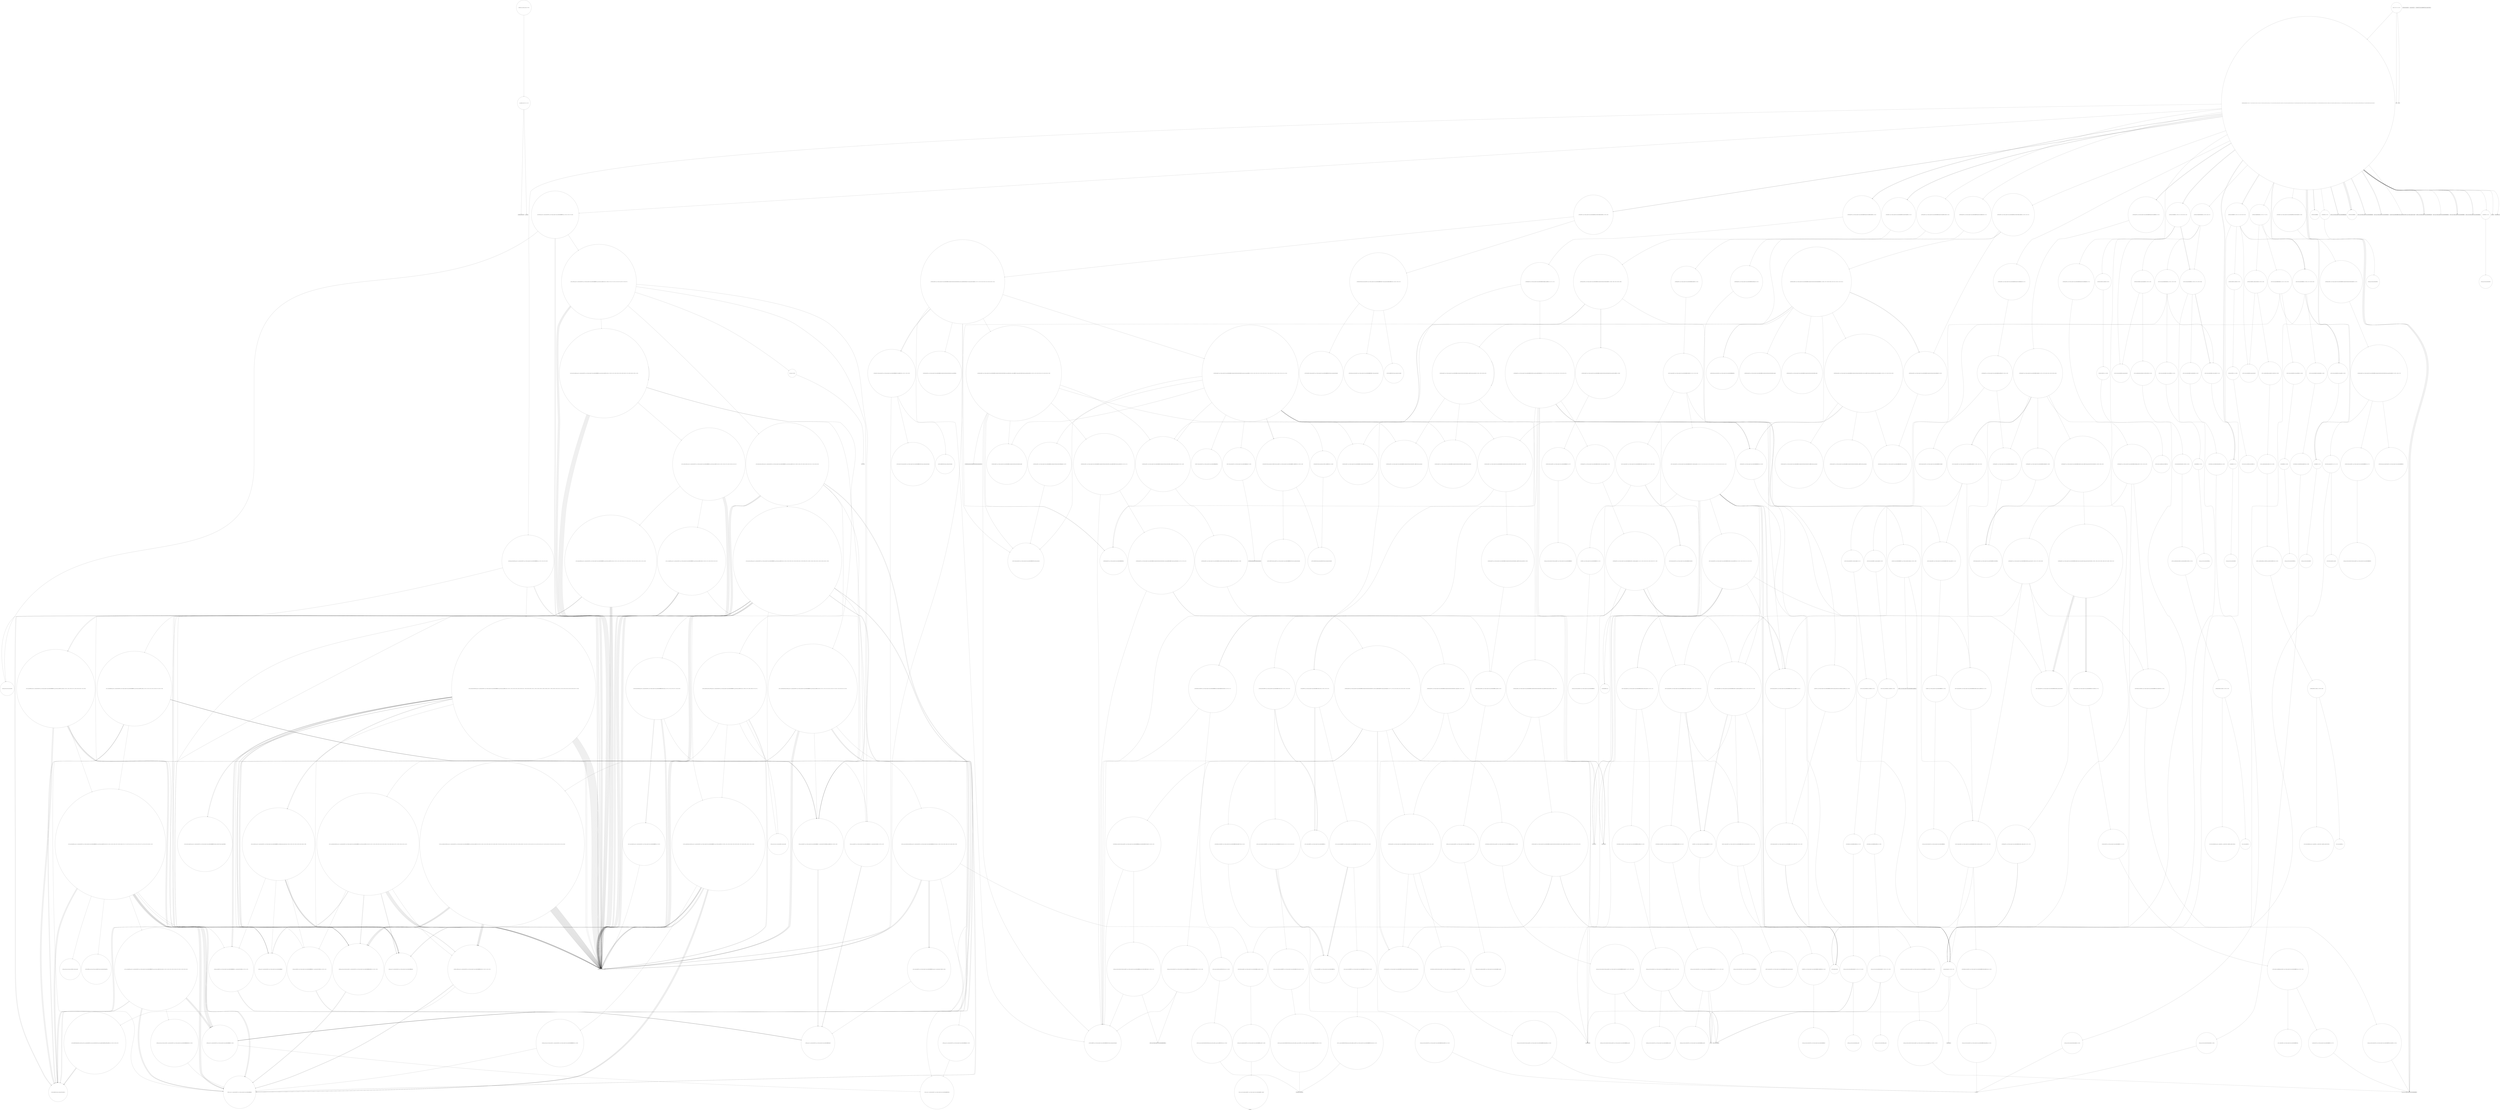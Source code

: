 digraph "Call Graph" {
	label="Call Graph";

	Node0x55e28d63e860 [shape=record,shape=circle,label="{__cxx_global_var_init|{<s0>1|<s1>2}}"];
	Node0x55e28d63e860:s0 -> Node0x55e28d63e8e0[color=black];
	Node0x55e28d63e860:s1 -> Node0x55e28dd67ae0[color=black];
	Node0x55e28dd73d40 [shape=record,shape=circle,label="{_ZN9__gnu_cxxeqIPcNSt7__cxx1112basic_stringIcSt11char_traitsIcESaIcEEEEEbRKNS_17__normal_iteratorIT_T0_EESD_|{<s0>572|<s1>573}}"];
	Node0x55e28dd73d40:s0 -> Node0x55e28dd6cf00[color=black];
	Node0x55e28dd73d40:s1 -> Node0x55e28dd6cf00[color=black];
	Node0x55e28dd6f3a0 [shape=record,shape=circle,label="{_ZSt24__uninitialized_fill_n_aIPxmxxET_S1_T0_RKT1_RSaIT2_E|{<s0>319}}"];
	Node0x55e28dd6f3a0:s0 -> Node0x55e28dd6f4a0[color=black];
	Node0x55e28dd691e0 [shape=record,shape=circle,label="{_ZN9__gnu_cxx13new_allocatorINSt7__cxx1112basic_stringIcSt11char_traitsIcESaIcEEEE9constructIS6_JRKS6_EEEvPT_DpOT0_|{<s0>188|<s1>189}}"];
	Node0x55e28dd691e0:s0 -> Node0x55e28dd69260[color=black];
	Node0x55e28dd691e0:s1 -> Node0x55e28dd692e0[color=black];
	Node0x55e28dd68060 [shape=record,shape=circle,label="{_ZNSt5queueINSt7__cxx1112basic_stringIcSt11char_traitsIcESaIcEEESt5dequeIS5_SaIS5_EEE4pushERKS5_|{<s0>64}}"];
	Node0x55e28dd68060:s0 -> Node0x55e28dd6b880[color=black];
	Node0x55e28dd74440 [shape=record,shape=circle,label="{_ZNKSt8_Rb_treeINSt7__cxx1112basic_stringIcSt11char_traitsIcESaIcEEES5_St9_IdentityIS5_ESt4lessIS5_ESaIS5_EE8_M_beginEv}"];
	Node0x55e28dd6ba80 [shape=record,shape=circle,label="{_ZNKSt15_Deque_iteratorINSt7__cxx1112basic_stringIcSt11char_traitsIcESaIcEEERS5_PS5_EdeEv}"];
	Node0x55e28dd698e0 [shape=record,shape=circle,label="{_ZSt22__copy_move_backward_aILb0EPPNSt7__cxx1112basic_stringIcSt11char_traitsIcESaIcEEES7_ET1_T0_S9_S8_|{<s0>215}}"];
	Node0x55e28dd698e0:s0 -> Node0x55e28dd69960[color=black];
	Node0x55e28dd68760 [shape=record,shape=circle,label="{_ZNSaIiED2Ev|{<s0>79}}"];
	Node0x55e28dd68760:s0 -> Node0x55e28dd6c480[color=black];
	Node0x55e28dd74b40 [shape=record,shape=circle,label="{_ZNSt8_Rb_treeINSt7__cxx1112basic_stringIcSt11char_traitsIcESaIcEEES5_St9_IdentityIS5_ESt4lessIS5_ESaIS5_EE12_M_drop_nodeEPSt13_Rb_tree_nodeIS5_E|{<s0>669|<s1>670}}"];
	Node0x55e28dd74b40:s0 -> Node0x55e28dd74bc0[color=black];
	Node0x55e28dd74b40:s1 -> Node0x55e28dd6e6a0[color=black];
	Node0x55e28dd6c180 [shape=record,shape=circle,label="{_ZNSaIiEC2ERKS_|{<s0>353}}"];
	Node0x55e28dd6c180:s0 -> Node0x55e28dd6c200[color=black];
	Node0x55e28dd69fe0 [shape=record,shape=circle,label="{_ZNSt8_Rb_treeINSt7__cxx1112basic_stringIcSt11char_traitsIcESaIcEEES5_St9_IdentityIS5_ESt4lessIS5_ESaIS5_EE7_S_leftEPSt18_Rb_tree_node_base}"];
	Node0x55e28dd68e60 [shape=record,shape=circle,label="{_ZNSt5queueINSt7__cxx1112basic_stringIcSt11char_traitsIcESaIcEEESt5dequeIS5_SaIS5_EEED2Ev|{<s0>102}}"];
	Node0x55e28dd68e60:s0 -> Node0x55e28dd74e40[color=black];
	Node0x55e28dd75240 [shape=record,shape=circle,label="{_ZNSt12_Destroy_auxILb0EE9__destroyIPNSt7__cxx1112basic_stringIcSt11char_traitsIcESaIcEEEEEvT_S9_|{<s0>705|<s1>706}}"];
	Node0x55e28dd75240:s0 -> Node0x55e28dd75340[color=black];
	Node0x55e28dd75240:s1 -> Node0x55e28dd752c0[color=black];
	Node0x55e28dd6c880 [shape=record,shape=circle,label="{_ZNSt12_Vector_baseIiSaIiEE13_M_deallocateEPim|{<s0>364}}"];
	Node0x55e28dd6c880:s0 -> Node0x55e28dd6c900[color=black];
	Node0x55e28dd6df20 [shape=record,shape=circle,label="{_ZSt7forwardIRPSt13_Rb_tree_nodeINSt7__cxx1112basic_stringIcSt11char_traitsIcESaIcEEEEEOT_RNSt16remove_referenceISA_E4typeE}"];
	Node0x55e28dd6a580 [shape=record,shape=circle,label="{_ZNSt11_Deque_baseINSt7__cxx1112basic_stringIcSt11char_traitsIcESaIcEEESaIS5_EE17_M_deallocate_mapEPPS5_m|{<s0>134|<s1>135|<s2>136|<s3>137|<s4>138}}"];
	Node0x55e28dd6a580:s0 -> Node0x55e28dd6a880[color=black];
	Node0x55e28dd6a580:s1 -> Node0x55e28dd6b280[color=black];
	Node0x55e28dd6a580:s2 -> Node0x55e28dd6a980[color=black];
	Node0x55e28dd6a580:s3 -> Node0x55e28dd6a980[color=black];
	Node0x55e28dd6a580:s4 -> Node0x55e28dd6a700[color=black];
	Node0x55e28dd6cf80 [shape=record,shape=circle,label="{_ZSt14__partial_sortIN9__gnu_cxx17__normal_iteratorIPcNSt7__cxx1112basic_stringIcSt11char_traitsIcESaIcEEEEENS0_5__ops15_Iter_less_iterEEvT_SC_SC_T0_|{<s0>405|<s1>406|<s2>407|<s3>408|<s4>409|<s5>410|<s6>411}}"];
	Node0x55e28dd6cf80:s0 -> Node0x55e28dd6ea20[color=black];
	Node0x55e28dd6cf80:s1 -> Node0x55e28dd6ea20[color=black];
	Node0x55e28dd6cf80:s2 -> Node0x55e28dd6ea20[color=black];
	Node0x55e28dd6cf80:s3 -> Node0x55e28dd6d080[color=black];
	Node0x55e28dd6cf80:s4 -> Node0x55e28dd6ea20[color=black];
	Node0x55e28dd6cf80:s5 -> Node0x55e28dd6ea20[color=black];
	Node0x55e28dd6cf80:s6 -> Node0x55e28dd6d100[color=black];
	Node0x55e28dd6e620 [shape=record,shape=circle,label="{_ZNSt13_Rb_tree_nodeINSt7__cxx1112basic_stringIcSt11char_traitsIcESaIcEEEE9_M_valptrEv|{<s0>292}}"];
	Node0x55e28dd6e620:s0 -> Node0x55e28dd6e7a0[color=black];
	Node0x55e28dd6ac80 [shape=record,shape=Mrecord,label="{_ZSt17__throw_bad_allocv}"];
	Node0x55e28dd6d680 [shape=record,shape=circle,label="{_ZSt4moveIRN9__gnu_cxx5__ops15_Iter_less_iterEEONSt16remove_referenceIT_E4typeEOS5_}"];
	Node0x55e28dd6ed20 [shape=record,shape=circle,label="{_ZNSt12_Vector_baseIxSaIxEEC2EmRKS0_|{<s0>301|<s1>302|<s2>303}}"];
	Node0x55e28dd6ed20:s0 -> Node0x55e28dd6eea0[color=black];
	Node0x55e28dd6ed20:s1 -> Node0x55e28dd6ef20[color=black];
	Node0x55e28dd6ed20:s2 -> Node0x55e28dd6efa0[color=black];
	Node0x55e28dd6b380 [shape=record,shape=circle,label="{_ZNSt15_Deque_iteratorINSt7__cxx1112basic_stringIcSt11char_traitsIcESaIcEEERS5_PS5_E14_S_buffer_sizeEv|{<s0>164|<s1>165}}"];
	Node0x55e28dd6b380:s0 -> Node0x55e28dd6a300[color=black];
	Node0x55e28dd6b380:s1 -> Node0x55e28dd6a700[color=black];
	Node0x55e28d63e8e0 [shape=record,shape=Mrecord,label="{_ZNSt8ios_base4InitC1Ev}"];
	Node0x55e28dd73dc0 [shape=record,shape=circle,label="{_ZSt13move_backwardIN9__gnu_cxx17__normal_iteratorIPcNSt7__cxx1112basic_stringIcSt11char_traitsIcESaIcEEEEES9_ET0_T_SB_SA_|{<s0>574|<s1>575|<s2>576|<s3>577|<s4>578|<s5>579}}"];
	Node0x55e28dd73dc0:s0 -> Node0x55e28dd6ea20[color=black];
	Node0x55e28dd73dc0:s1 -> Node0x55e28dd73fc0[color=black];
	Node0x55e28dd73dc0:s2 -> Node0x55e28dd6ea20[color=black];
	Node0x55e28dd73dc0:s3 -> Node0x55e28dd73fc0[color=black];
	Node0x55e28dd73dc0:s4 -> Node0x55e28dd6ea20[color=black];
	Node0x55e28dd73dc0:s5 -> Node0x55e28dd73f40[color=black];
	Node0x55e28dd6f420 [shape=record,shape=circle,label="{_ZNSt12_Vector_baseIxSaIxEE19_M_get_Tp_allocatorEv}"];
	Node0x55e28dd69260 [shape=record,shape=circle,label="{_ZSt7forwardIRKNSt7__cxx1112basic_stringIcSt11char_traitsIcESaIcEEEEOT_RNSt16remove_referenceIS8_E4typeE}"];
	Node0x55e28dd680e0 [shape=record,shape=circle,label="{_ZNSt3setINSt7__cxx1112basic_stringIcSt11char_traitsIcESaIcEEESt4lessIS5_ESaIS5_EE6insertERKS5_|{<s0>65|<s1>66}}"];
	Node0x55e28dd680e0:s0 -> Node0x55e28dd699e0[color=black];
	Node0x55e28dd680e0:s1 -> Node0x55e28dd69a60[color=black];
	Node0x55e28dd744c0 [shape=record,shape=circle,label="{_ZNKSt8_Rb_treeINSt7__cxx1112basic_stringIcSt11char_traitsIcESaIcEEES5_St9_IdentityIS5_ESt4lessIS5_ESaIS5_EE6_M_endEv}"];
	Node0x55e28dd6bb00 [shape=record,shape=circle,label="{_ZNSt15_Deque_iteratorINSt7__cxx1112basic_stringIcSt11char_traitsIcESaIcEEERS5_PS5_EC2ERKS8_}"];
	Node0x55e28dd69960 [shape=record,shape=circle,label="{_ZNSt20__copy_move_backwardILb0ELb1ESt26random_access_iterator_tagE13__copy_move_bIPNSt7__cxx1112basic_stringIcSt11char_traitsIcESaIcEEEEEPT_PKSA_SD_SB_|{<s0>216}}"];
	Node0x55e28dd69960:s0 -> Node0x55e28dd697e0[color=black];
	Node0x55e28dd687e0 [shape=record,shape=circle,label="{_ZNSt6vectorIiSaIiEEixEm}"];
	Node0x55e28dd74bc0 [shape=record,shape=circle,label="{_ZNSt8_Rb_treeINSt7__cxx1112basic_stringIcSt11char_traitsIcESaIcEEES5_St9_IdentityIS5_ESt4lessIS5_ESaIS5_EE15_M_destroy_nodeEPSt13_Rb_tree_nodeIS5_E|{<s0>671|<s1>672|<s2>673|<s3>674}}"];
	Node0x55e28dd74bc0:s0 -> Node0x55e28dd6e420[color=black];
	Node0x55e28dd74bc0:s1 -> Node0x55e28dd6e620[color=black];
	Node0x55e28dd74bc0:s2 -> Node0x55e28dd74c40[color=black];
	Node0x55e28dd74bc0:s3 -> Node0x55e28dd6a700[color=black];
	Node0x55e28dd6c200 [shape=record,shape=circle,label="{_ZN9__gnu_cxx13new_allocatorIiEC2ERKS1_}"];
	Node0x55e28dd6a060 [shape=record,shape=circle,label="{_ZNSt8_Rb_treeINSt7__cxx1112basic_stringIcSt11char_traitsIcESaIcEEES5_St9_IdentityIS5_ESt4lessIS5_ESaIS5_EE8_S_rightEPSt18_Rb_tree_node_base}"];
	Node0x55e28dd68ee0 [shape=record,shape=circle,label="{_ZNSt5dequeINSt7__cxx1112basic_stringIcSt11char_traitsIcESaIcEEESaIS5_EEC2Ev|{<s0>103}}"];
	Node0x55e28dd68ee0:s0 -> Node0x55e28dd68f60[color=black];
	Node0x55e28dd752c0 [shape=record,shape=circle,label="{_ZSt8_DestroyINSt7__cxx1112basic_stringIcSt11char_traitsIcESaIcEEEEvPT_|{<s0>707}}"];
	Node0x55e28dd752c0:s0 -> Node0x55e28dd68b60[color=black];
	Node0x55e28dd6c900 [shape=record,shape=circle,label="{_ZNSt16allocator_traitsISaIiEE10deallocateERS0_Pim|{<s0>365}}"];
	Node0x55e28dd6c900:s0 -> Node0x55e28dd6c980[color=black];
	Node0x55e28dd6dfa0 [shape=record,shape=circle,label="{_ZSt7forwardIRPSt18_Rb_tree_node_baseEOT_RNSt16remove_referenceIS3_E4typeE}"];
	Node0x55e28dd6a600 [shape=record,shape=Mrecord,label="{__cxa_rethrow}"];
	Node0x55e28dd6d000 [shape=record,shape=circle,label="{_ZSt27__unguarded_partition_pivotIN9__gnu_cxx17__normal_iteratorIPcNSt7__cxx1112basic_stringIcSt11char_traitsIcESaIcEEEEENS0_5__ops15_Iter_less_iterEET_SC_SC_T0_|{<s0>412|<s1>413|<s2>414|<s3>415|<s4>416|<s5>417|<s6>418|<s7>419|<s8>420|<s9>421|<s10>422}}"];
	Node0x55e28dd6d000:s0 -> Node0x55e28dd6ce00[color=black];
	Node0x55e28dd6d000:s1 -> Node0x55e28dd6d480[color=black];
	Node0x55e28dd6d000:s2 -> Node0x55e28dd6ea20[color=black];
	Node0x55e28dd6d000:s3 -> Node0x55e28dd6d480[color=black];
	Node0x55e28dd6d000:s4 -> Node0x55e28dd6ea20[color=black];
	Node0x55e28dd6d000:s5 -> Node0x55e28dd739c0[color=black];
	Node0x55e28dd6d000:s6 -> Node0x55e28dd6d900[color=black];
	Node0x55e28dd6d000:s7 -> Node0x55e28dd6d480[color=black];
	Node0x55e28dd6d000:s8 -> Node0x55e28dd6ea20[color=black];
	Node0x55e28dd6d000:s9 -> Node0x55e28dd6ea20[color=black];
	Node0x55e28dd6d000:s10 -> Node0x55e28dd73a40[color=black];
	Node0x55e28dd6e6a0 [shape=record,shape=circle,label="{_ZNSt8_Rb_treeINSt7__cxx1112basic_stringIcSt11char_traitsIcESaIcEEES5_St9_IdentityIS5_ESt4lessIS5_ESaIS5_EE11_M_put_nodeEPSt13_Rb_tree_nodeIS5_E|{<s0>293|<s1>294|<s2>295}}"];
	Node0x55e28dd6e6a0:s0 -> Node0x55e28dd6e420[color=black];
	Node0x55e28dd6e6a0:s1 -> Node0x55e28dd6e8a0[color=black];
	Node0x55e28dd6e6a0:s2 -> Node0x55e28dd6a700[color=black];
	Node0x55e28dd6ad00 [shape=record,shape=Mrecord,label="{_Znwm}"];
	Node0x55e28dd6d700 [shape=record,shape=circle,label="{_ZN9__gnu_cxx5__ops14_Iter_less_valC2ENS0_15_Iter_less_iterE}"];
	Node0x55e28dd6eda0 [shape=record,shape=circle,label="{_ZNSt6vectorIxSaIxEE18_M_fill_initializeEmRKx|{<s0>304|<s1>305}}"];
	Node0x55e28dd6eda0:s0 -> Node0x55e28dd6f420[color=black];
	Node0x55e28dd6eda0:s1 -> Node0x55e28dd6f3a0[color=black];
	Node0x55e28dd6b400 [shape=record,shape=circle,label="{_ZNSaINSt7__cxx1112basic_stringIcSt11char_traitsIcESaIcEEEED2Ev|{<s0>166}}"];
	Node0x55e28dd6b400:s0 -> Node0x55e28dd6b480[color=black];
	Node0x55e28dd67a60 [shape=record,shape=Mrecord,label="{_ZNSt8ios_base4InitD1Ev}"];
	Node0x55e28dd73e40 [shape=record,shape=circle,label="{_ZSt25__unguarded_linear_insertIN9__gnu_cxx17__normal_iteratorIPcNSt7__cxx1112basic_stringIcSt11char_traitsIcESaIcEEEEENS0_5__ops14_Val_less_iterEEvT_T0_|{<s0>580|<s1>581|<s2>582|<s3>583|<s4>584|<s5>585|<s6>586|<s7>587|<s8>588|<s9>589|<s10>590|<s11>591|<s12>592}}"];
	Node0x55e28dd73e40:s0 -> Node0x55e28dd6d500[color=black];
	Node0x55e28dd73e40:s1 -> Node0x55e28dd6d400[color=black];
	Node0x55e28dd73e40:s2 -> Node0x55e28dd6ea20[color=black];
	Node0x55e28dd73e40:s3 -> Node0x55e28dd6d880[color=black];
	Node0x55e28dd73e40:s4 -> Node0x55e28dd6ea20[color=black];
	Node0x55e28dd73e40:s5 -> Node0x55e28dd741c0[color=black];
	Node0x55e28dd73e40:s6 -> Node0x55e28dd6d500[color=black];
	Node0x55e28dd73e40:s7 -> Node0x55e28dd6d400[color=black];
	Node0x55e28dd73e40:s8 -> Node0x55e28dd6d500[color=black];
	Node0x55e28dd73e40:s9 -> Node0x55e28dd6ea20[color=black];
	Node0x55e28dd73e40:s10 -> Node0x55e28dd6d880[color=black];
	Node0x55e28dd73e40:s11 -> Node0x55e28dd6d400[color=black];
	Node0x55e28dd73e40:s12 -> Node0x55e28dd6d500[color=black];
	Node0x55e28dd6f4a0 [shape=record,shape=circle,label="{_ZSt20uninitialized_fill_nIPxmxET_S1_T0_RKT1_|{<s0>320}}"];
	Node0x55e28dd6f4a0:s0 -> Node0x55e28dd6f520[color=black];
	Node0x55e28dd692e0 [shape=record,shape=Mrecord,label="{_ZNSt7__cxx1112basic_stringIcSt11char_traitsIcESaIcEEC1ERKS4_}"];
	Node0x55e28dd68160 [shape=record,shape=circle,label="{_ZNSaIxEC2Ev|{<s0>67}}"];
	Node0x55e28dd68160:s0 -> Node0x55e28dd6eca0[color=black];
	Node0x55e28dd74540 [shape=record,shape=circle,label="{_ZNSt8_Rb_treeINSt7__cxx1112basic_stringIcSt11char_traitsIcESaIcEEES5_St9_IdentityIS5_ESt4lessIS5_ESaIS5_EE7_S_leftEPKSt18_Rb_tree_node_base}"];
	Node0x55e28dd6bb80 [shape=record,shape=circle,label="{_ZNSt5dequeINSt7__cxx1112basic_stringIcSt11char_traitsIcESaIcEEESaIS5_EE9pop_frontEv|{<s0>332|<s1>333|<s2>334}}"];
	Node0x55e28dd6bb80:s0 -> Node0x55e28dd6bc00[color=black];
	Node0x55e28dd6bb80:s1 -> Node0x55e28dd6bc80[color=black];
	Node0x55e28dd6bb80:s2 -> Node0x55e28dd6a700[color=black];
	Node0x55e28dd699e0 [shape=record,shape=circle,label="{_ZNSt8_Rb_treeINSt7__cxx1112basic_stringIcSt11char_traitsIcESaIcEEES5_St9_IdentityIS5_ESt4lessIS5_ESaIS5_EE16_M_insert_uniqueIRKS5_EESt4pairISt17_Rb_tree_iteratorIS5_EbEOT_|{<s0>217|<s1>218|<s2>219|<s3>220|<s4>221|<s5>222|<s6>223|<s7>224}}"];
	Node0x55e28dd699e0:s0 -> Node0x55e28dd69b60[color=black];
	Node0x55e28dd699e0:s1 -> Node0x55e28dd69ae0[color=black];
	Node0x55e28dd699e0:s2 -> Node0x55e28dd69be0[color=black];
	Node0x55e28dd699e0:s3 -> Node0x55e28dd69260[color=black];
	Node0x55e28dd699e0:s4 -> Node0x55e28dd69c60[color=black];
	Node0x55e28dd699e0:s5 -> Node0x55e28dd69ce0[color=black];
	Node0x55e28dd699e0:s6 -> Node0x55e28dd69d60[color=black];
	Node0x55e28dd699e0:s7 -> Node0x55e28dd69ce0[color=black];
	Node0x55e28dd68860 [shape=record,shape=circle,label="{_ZNSt6vectorIiSaIiEED2Ev|{<s0>80|<s1>81|<s2>82|<s3>83|<s4>84}}"];
	Node0x55e28dd68860:s0 -> Node0x55e28dd6c580[color=black];
	Node0x55e28dd68860:s1 -> Node0x55e28dd6ca00[color=black];
	Node0x55e28dd68860:s2 -> Node0x55e28dd6bf80[color=black];
	Node0x55e28dd68860:s3 -> Node0x55e28dd6bf80[color=black];
	Node0x55e28dd68860:s4 -> Node0x55e28dd6a700[color=black];
	Node0x55e28dd74c40 [shape=record,shape=circle,label="{_ZNSt16allocator_traitsISaISt13_Rb_tree_nodeINSt7__cxx1112basic_stringIcSt11char_traitsIcESaIcEEEEEE7destroyIS6_EEvRS8_PT_|{<s0>675}}"];
	Node0x55e28dd74c40:s0 -> Node0x55e28dd74cc0[color=black];
	Node0x55e28dd6c280 [shape=record,shape=circle,label="{_ZNSt12_Vector_baseIiSaIiEE11_M_allocateEm|{<s0>354}}"];
	Node0x55e28dd6c280:s0 -> Node0x55e28dd6c300[color=black];
	Node0x55e28dd6a0e0 [shape=record,shape=circle,label="{_ZNKSt17_Rb_tree_iteratorINSt7__cxx1112basic_stringIcSt11char_traitsIcESaIcEEEEeqERKS6_}"];
	Node0x55e28dd68f60 [shape=record,shape=circle,label="{_ZNSt11_Deque_baseINSt7__cxx1112basic_stringIcSt11char_traitsIcESaIcEEESaIS5_EEC2Ev|{<s0>104|<s1>105|<s2>106}}"];
	Node0x55e28dd68f60:s0 -> Node0x55e28dd68fe0[color=black];
	Node0x55e28dd68f60:s1 -> Node0x55e28dd69060[color=black];
	Node0x55e28dd68f60:s2 -> Node0x55e28dd690e0[color=black];
	Node0x55e28dd75340 [shape=record,shape=circle,label="{_ZSt11__addressofINSt7__cxx1112basic_stringIcSt11char_traitsIcESaIcEEEEPT_RS6_}"];
	Node0x55e28dd6c980 [shape=record,shape=circle,label="{_ZN9__gnu_cxx13new_allocatorIiE10deallocateEPim|{<s0>366}}"];
	Node0x55e28dd6c980:s0 -> Node0x55e28dd6b200[color=black];
	Node0x55e28dd6e020 [shape=record,shape=Mrecord,label="{_ZSt18_Rb_tree_decrementPSt18_Rb_tree_node_base}"];
	Node0x55e28dd6a680 [shape=record,shape=Mrecord,label="{__cxa_end_catch}"];
	Node0x55e28dd6d080 [shape=record,shape=circle,label="{_ZSt13__heap_selectIN9__gnu_cxx17__normal_iteratorIPcNSt7__cxx1112basic_stringIcSt11char_traitsIcESaIcEEEEENS0_5__ops15_Iter_less_iterEEvT_SC_SC_T0_|{<s0>423|<s1>424|<s2>425|<s3>426|<s4>427|<s5>428|<s6>429|<s7>430|<s8>431|<s9>432|<s10>433|<s11>434|<s12>435}}"];
	Node0x55e28dd6d080:s0 -> Node0x55e28dd6ea20[color=black];
	Node0x55e28dd6d080:s1 -> Node0x55e28dd6ea20[color=black];
	Node0x55e28dd6d080:s2 -> Node0x55e28dd6d180[color=black];
	Node0x55e28dd6d080:s3 -> Node0x55e28dd6ea20[color=black];
	Node0x55e28dd6d080:s4 -> Node0x55e28dd6d200[color=black];
	Node0x55e28dd6d080:s5 -> Node0x55e28dd6ea20[color=black];
	Node0x55e28dd6d080:s6 -> Node0x55e28dd6ea20[color=black];
	Node0x55e28dd6d080:s7 -> Node0x55e28dd6d280[color=black];
	Node0x55e28dd6d080:s8 -> Node0x55e28dd6ea20[color=black];
	Node0x55e28dd6d080:s9 -> Node0x55e28dd6ea20[color=black];
	Node0x55e28dd6d080:s10 -> Node0x55e28dd6ea20[color=black];
	Node0x55e28dd6d080:s11 -> Node0x55e28dd6d300[color=black];
	Node0x55e28dd6d080:s12 -> Node0x55e28dd6d380[color=black];
	Node0x55e28dd6e720 [shape=record,shape=circle,label="{_ZN9__gnu_cxx13new_allocatorISt13_Rb_tree_nodeINSt7__cxx1112basic_stringIcSt11char_traitsIcESaIcEEEEE9constructIS7_JRKS7_EEEvPT_DpOT0_|{<s0>296|<s1>297}}"];
	Node0x55e28dd6e720:s0 -> Node0x55e28dd69260[color=black];
	Node0x55e28dd6e720:s1 -> Node0x55e28dd692e0[color=black];
	Node0x55e28dd6ad80 [shape=record,shape=circle,label="{_ZN9__gnu_cxx13new_allocatorIPNSt7__cxx1112basic_stringIcSt11char_traitsIcESaIcEEEED2Ev}"];
	Node0x55e28dd6d780 [shape=record,shape=circle,label="{_ZSt11__push_heapIN9__gnu_cxx17__normal_iteratorIPcNSt7__cxx1112basic_stringIcSt11char_traitsIcESaIcEEEEElcNS0_5__ops14_Iter_less_valEEvT_T0_SD_T1_RT2_|{<s0>482|<s1>483|<s2>484|<s3>485|<s4>486|<s5>487|<s6>488|<s7>489|<s8>490|<s9>491}}"];
	Node0x55e28dd6d780:s0 -> Node0x55e28dd6d480[color=black];
	Node0x55e28dd6d780:s1 -> Node0x55e28dd6d800[color=black];
	Node0x55e28dd6d780:s2 -> Node0x55e28dd6d480[color=black];
	Node0x55e28dd6d780:s3 -> Node0x55e28dd6d500[color=black];
	Node0x55e28dd6d780:s4 -> Node0x55e28dd6d400[color=black];
	Node0x55e28dd6d780:s5 -> Node0x55e28dd6d480[color=black];
	Node0x55e28dd6d780:s6 -> Node0x55e28dd6d500[color=black];
	Node0x55e28dd6d780:s7 -> Node0x55e28dd6d400[color=black];
	Node0x55e28dd6d780:s8 -> Node0x55e28dd6d480[color=black];
	Node0x55e28dd6d780:s9 -> Node0x55e28dd6d500[color=black];
	Node0x55e28dd6ee20 [shape=record,shape=circle,label="{_ZNSt12_Vector_baseIxSaIxEED2Ev|{<s0>306|<s1>307|<s2>308|<s3>309}}"];
	Node0x55e28dd6ee20:s0 -> Node0x55e28dd6f720[color=black];
	Node0x55e28dd6ee20:s1 -> Node0x55e28dd6efa0[color=black];
	Node0x55e28dd6ee20:s2 -> Node0x55e28dd6efa0[color=black];
	Node0x55e28dd6ee20:s3 -> Node0x55e28dd6a700[color=black];
	Node0x55e28dd6b480 [shape=record,shape=circle,label="{_ZN9__gnu_cxx13new_allocatorINSt7__cxx1112basic_stringIcSt11char_traitsIcESaIcEEEED2Ev}"];
	Node0x55e28dd67ae0 [shape=record,shape=Mrecord,label="{__cxa_atexit}"];
	Node0x55e28dd73ec0 [shape=record,shape=circle,label="{_ZN9__gnu_cxx5__ops15__val_comp_iterENS0_15_Iter_less_iterE}"];
	Node0x55e28dd6f520 [shape=record,shape=circle,label="{_ZNSt22__uninitialized_fill_nILb1EE15__uninit_fill_nIPxmxEET_S3_T0_RKT1_|{<s0>321}}"];
	Node0x55e28dd6f520:s0 -> Node0x55e28dd6f5a0[color=black];
	Node0x55e28dd69360 [shape=record,shape=circle,label="{_ZNSt5dequeINSt7__cxx1112basic_stringIcSt11char_traitsIcESaIcEEESaIS5_EE22_M_reserve_map_at_backEm|{<s0>190}}"];
	Node0x55e28dd69360:s0 -> Node0x55e28dd693e0[color=black];
	Node0x55e28dd681e0 [shape=record,shape=circle,label="{_ZNSt6vectorIxSaIxEEC2EmRKxRKS0_|{<s0>68|<s1>69|<s2>70}}"];
	Node0x55e28dd681e0:s0 -> Node0x55e28dd6ed20[color=black];
	Node0x55e28dd681e0:s1 -> Node0x55e28dd6eda0[color=black];
	Node0x55e28dd681e0:s2 -> Node0x55e28dd6ee20[color=black];
	Node0x55e28dd745c0 [shape=record,shape=circle,label="{_ZNSt8_Rb_treeINSt7__cxx1112basic_stringIcSt11char_traitsIcESaIcEEES5_St9_IdentityIS5_ESt4lessIS5_ESaIS5_EE8_S_rightEPKSt18_Rb_tree_node_base}"];
	Node0x55e28dd6bc00 [shape=record,shape=circle,label="{_ZNSt16allocator_traitsISaINSt7__cxx1112basic_stringIcSt11char_traitsIcESaIcEEEEE7destroyIS5_EEvRS6_PT_|{<s0>335}}"];
	Node0x55e28dd6bc00:s0 -> Node0x55e28dd6bd00[color=black];
	Node0x55e28dd69a60 [shape=record,shape=circle,label="{_ZNSt4pairISt23_Rb_tree_const_iteratorINSt7__cxx1112basic_stringIcSt11char_traitsIcESaIcEEEEbEC2IRSt17_Rb_tree_iteratorIS6_ERbLb1EEEOT_OT0_|{<s0>225|<s1>226|<s2>227}}"];
	Node0x55e28dd69a60:s0 -> Node0x55e28dd6eb20[color=black];
	Node0x55e28dd69a60:s1 -> Node0x55e28dd6eba0[color=black];
	Node0x55e28dd69a60:s2 -> Node0x55e28dd6ec20[color=black];
	Node0x55e28dd688e0 [shape=record,shape=circle,label="{_ZSt4sortIN9__gnu_cxx17__normal_iteratorIPcNSt7__cxx1112basic_stringIcSt11char_traitsIcESaIcEEEEEEvT_SA_|{<s0>85|<s1>86|<s2>87|<s3>88}}"];
	Node0x55e28dd688e0:s0 -> Node0x55e28dd6ea20[color=black];
	Node0x55e28dd688e0:s1 -> Node0x55e28dd6ea20[color=black];
	Node0x55e28dd688e0:s2 -> Node0x55e28dd6cc00[color=black];
	Node0x55e28dd688e0:s3 -> Node0x55e28dd6cb80[color=black];
	Node0x55e28dd74cc0 [shape=record,shape=circle,label="{_ZN9__gnu_cxx13new_allocatorISt13_Rb_tree_nodeINSt7__cxx1112basic_stringIcSt11char_traitsIcESaIcEEEEE7destroyIS7_EEvPT_|{<s0>676}}"];
	Node0x55e28dd74cc0:s0 -> Node0x55e28dd68b60[color=black];
	Node0x55e28dd6c300 [shape=record,shape=circle,label="{_ZNSt16allocator_traitsISaIiEE8allocateERS0_m|{<s0>355}}"];
	Node0x55e28dd6c300:s0 -> Node0x55e28dd6c380[color=black];
	Node0x55e28dd6d9a0 [shape=record,shape=circle,label="{_ZNSt8_Rb_treeINSt7__cxx1112basic_stringIcSt11char_traitsIcESaIcEEES5_St9_IdentityIS5_ESt4lessIS5_ESaIS5_EE5beginEv|{<s0>257}}"];
	Node0x55e28dd6d9a0:s0 -> Node0x55e28dd69d60[color=black];
	Node0x55e28dd68fe0 [shape=record,shape=circle,label="{_ZNSt11_Deque_baseINSt7__cxx1112basic_stringIcSt11char_traitsIcESaIcEEESaIS5_EE11_Deque_implC2Ev|{<s0>107|<s1>108|<s2>109}}"];
	Node0x55e28dd68fe0:s0 -> Node0x55e28dd6a180[color=black];
	Node0x55e28dd68fe0:s1 -> Node0x55e28dd6a200[color=black];
	Node0x55e28dd68fe0:s2 -> Node0x55e28dd6a200[color=black];
	Node0x55e28dd753c0 [shape=record,shape=circle,label="{_GLOBAL__sub_I_Snuke_0_0.cpp|{<s0>708}}"];
	Node0x55e28dd753c0:s0 -> Node0x55e28d63e860[color=black];
	Node0x55e28dd6ca00 [shape=record,shape=circle,label="{_ZSt8_DestroyIPiiEvT_S1_RSaIT0_E|{<s0>367}}"];
	Node0x55e28dd6ca00:s0 -> Node0x55e28dd6ca80[color=black];
	Node0x55e28dd6e0a0 [shape=record,shape=circle,label="{_ZNSt8_Rb_treeINSt7__cxx1112basic_stringIcSt11char_traitsIcESaIcEEES5_St9_IdentityIS5_ESt4lessIS5_ESaIS5_EE8_S_valueEPKSt18_Rb_tree_node_base|{<s0>269}}"];
	Node0x55e28dd6e0a0:s0 -> Node0x55e28dd6dda0[color=black];
	Node0x55e28dd6a700 [shape=record,shape=circle,label="{__clang_call_terminate|{<s0>139|<s1>140}}"];
	Node0x55e28dd6a700:s0 -> Node0x55e28dd6a500[color=black];
	Node0x55e28dd6a700:s1 -> Node0x55e28dd6a780[color=black];
	Node0x55e28dd6d100 [shape=record,shape=circle,label="{_ZSt11__sort_heapIN9__gnu_cxx17__normal_iteratorIPcNSt7__cxx1112basic_stringIcSt11char_traitsIcESaIcEEEEENS0_5__ops15_Iter_less_iterEEvT_SC_RT0_|{<s0>436|<s1>437|<s2>438|<s3>439|<s4>440|<s5>441}}"];
	Node0x55e28dd6d100:s0 -> Node0x55e28dd6ce00[color=black];
	Node0x55e28dd6d100:s1 -> Node0x55e28dd6d880[color=black];
	Node0x55e28dd6d100:s2 -> Node0x55e28dd6ea20[color=black];
	Node0x55e28dd6d100:s3 -> Node0x55e28dd6ea20[color=black];
	Node0x55e28dd6d100:s4 -> Node0x55e28dd6ea20[color=black];
	Node0x55e28dd6d100:s5 -> Node0x55e28dd6d300[color=black];
	Node0x55e28dd6e7a0 [shape=record,shape=circle,label="{_ZN9__gnu_cxx16__aligned_membufINSt7__cxx1112basic_stringIcSt11char_traitsIcESaIcEEEE6_M_ptrEv|{<s0>298}}"];
	Node0x55e28dd6e7a0:s0 -> Node0x55e28dd6e820[color=black];
	Node0x55e28dd6ae00 [shape=record,shape=circle,label="{_ZNSt11_Deque_baseINSt7__cxx1112basic_stringIcSt11char_traitsIcESaIcEEESaIS5_EE16_M_allocate_nodeEv|{<s0>150|<s1>151}}"];
	Node0x55e28dd6ae00:s0 -> Node0x55e28dd6a300[color=black];
	Node0x55e28dd6ae00:s1 -> Node0x55e28dd6af00[color=black];
	Node0x55e28dd6d800 [shape=record,shape=circle,label="{_ZNK9__gnu_cxx5__ops14_Iter_less_valclINS_17__normal_iteratorIPcNSt7__cxx1112basic_stringIcSt11char_traitsIcESaIcEEEEEcEEbT_RT0_|{<s0>492}}"];
	Node0x55e28dd6d800:s0 -> Node0x55e28dd6d500[color=black];
	Node0x55e28dd6eea0 [shape=record,shape=circle,label="{_ZNSt12_Vector_baseIxSaIxEE12_Vector_implC2ERKS0_|{<s0>310}}"];
	Node0x55e28dd6eea0:s0 -> Node0x55e28dd6f020[color=black];
	Node0x55e28dd6b500 [shape=record,shape=circle,label="{_ZNSt8_Rb_treeINSt7__cxx1112basic_stringIcSt11char_traitsIcESaIcEEES5_St9_IdentityIS5_ESt4lessIS5_ESaIS5_EEC2Ev|{<s0>167}}"];
	Node0x55e28dd6b500:s0 -> Node0x55e28dd6b580[color=black];
	Node0x55e28dd67b60 [shape=record,shape=circle,label="{main|{<s0>3|<s1>4|<s2>5}}"];
	Node0x55e28dd67b60:s0 -> Node0x55e28dd67be0[color=black];
	Node0x55e28dd67b60:s1 -> Node0x55e28dd67c60[color=black];
	Node0x55e28dd67b60:s2 -> Node0x55e28dd67ce0[color=black];
	Node0x55e28dd73f40 [shape=record,shape=circle,label="{_ZSt23__copy_move_backward_a2ILb1EN9__gnu_cxx17__normal_iteratorIPcNSt7__cxx1112basic_stringIcSt11char_traitsIcESaIcEEEEES9_ET1_T0_SB_SA_|{<s0>593|<s1>594|<s2>595|<s3>596|<s4>597|<s5>598|<s6>599|<s7>600}}"];
	Node0x55e28dd73f40:s0 -> Node0x55e28dd6ea20[color=black];
	Node0x55e28dd73f40:s1 -> Node0x55e28dd740c0[color=black];
	Node0x55e28dd73f40:s2 -> Node0x55e28dd6ea20[color=black];
	Node0x55e28dd73f40:s3 -> Node0x55e28dd740c0[color=black];
	Node0x55e28dd73f40:s4 -> Node0x55e28dd6ea20[color=black];
	Node0x55e28dd73f40:s5 -> Node0x55e28dd740c0[color=black];
	Node0x55e28dd73f40:s6 -> Node0x55e28dd74040[color=black];
	Node0x55e28dd73f40:s7 -> Node0x55e28dd6d600[color=black];
	Node0x55e28dd6f5a0 [shape=record,shape=circle,label="{_ZSt6fill_nIPxmxET_S1_T0_RKT1_|{<s0>322|<s1>323}}"];
	Node0x55e28dd6f5a0:s0 -> Node0x55e28dd6f6a0[color=black];
	Node0x55e28dd6f5a0:s1 -> Node0x55e28dd6f620[color=black];
	Node0x55e28dd693e0 [shape=record,shape=circle,label="{_ZNSt5dequeINSt7__cxx1112basic_stringIcSt11char_traitsIcESaIcEEESaIS5_EE17_M_reallocate_mapEmb|{<s0>191|<s1>192|<s2>193|<s3>194|<s4>195|<s5>196|<s6>197|<s7>198}}"];
	Node0x55e28dd693e0:s0 -> Node0x55e28dd69460[color=black];
	Node0x55e28dd693e0:s1 -> Node0x55e28dd694e0[color=black];
	Node0x55e28dd693e0:s2 -> Node0x55e28dd6a380[color=black];
	Node0x55e28dd693e0:s3 -> Node0x55e28dd6a400[color=black];
	Node0x55e28dd693e0:s4 -> Node0x55e28dd69460[color=black];
	Node0x55e28dd693e0:s5 -> Node0x55e28dd6a580[color=black];
	Node0x55e28dd693e0:s6 -> Node0x55e28dd6a800[color=black];
	Node0x55e28dd693e0:s7 -> Node0x55e28dd6a800[color=black];
	Node0x55e28dd68260 [shape=record,shape=circle,label="{_ZNSaIxED2Ev|{<s0>71}}"];
	Node0x55e28dd68260:s0 -> Node0x55e28dd6f320[color=black];
	Node0x55e28dd74640 [shape=record,shape=circle,label="{_ZNSt23_Rb_tree_const_iteratorINSt7__cxx1112basic_stringIcSt11char_traitsIcESaIcEEEEC2EPKSt18_Rb_tree_node_base}"];
	Node0x55e28dd6bc80 [shape=record,shape=circle,label="{_ZNSt5dequeINSt7__cxx1112basic_stringIcSt11char_traitsIcESaIcEEESaIS5_EE16_M_pop_front_auxEv|{<s0>336|<s1>337|<s2>338|<s3>339}}"];
	Node0x55e28dd6bc80:s0 -> Node0x55e28dd6bd80[color=black];
	Node0x55e28dd6bc80:s1 -> Node0x55e28dd6bc00[color=black];
	Node0x55e28dd6bc80:s2 -> Node0x55e28dd6b080[color=black];
	Node0x55e28dd6bc80:s3 -> Node0x55e28dd6a800[color=black];
	Node0x55e28dd69ae0 [shape=record,shape=circle,label="{_ZNSt8_Rb_treeINSt7__cxx1112basic_stringIcSt11char_traitsIcESaIcEEES5_St9_IdentityIS5_ESt4lessIS5_ESaIS5_EE24_M_get_insert_unique_posERKS5_|{<s0>228|<s1>229|<s2>230|<s3>231|<s4>232|<s5>233|<s6>234|<s7>235|<s8>236|<s9>237|<s10>238|<s11>239|<s12>240|<s13>241|<s14>242}}"];
	Node0x55e28dd69ae0:s0 -> Node0x55e28dd69de0[color=black];
	Node0x55e28dd69ae0:s1 -> Node0x55e28dd69e60[color=black];
	Node0x55e28dd69ae0:s2 -> Node0x55e28dd69f60[color=black];
	Node0x55e28dd69ae0:s3 -> Node0x55e28dd69ee0[color=black];
	Node0x55e28dd69ae0:s4 -> Node0x55e28dd69fe0[color=black];
	Node0x55e28dd69ae0:s5 -> Node0x55e28dd6a060[color=black];
	Node0x55e28dd69ae0:s6 -> Node0x55e28dd69d60[color=black];
	Node0x55e28dd69ae0:s7 -> Node0x55e28dd6d9a0[color=black];
	Node0x55e28dd69ae0:s8 -> Node0x55e28dd6a0e0[color=black];
	Node0x55e28dd69ae0:s9 -> Node0x55e28dd6da20[color=black];
	Node0x55e28dd69ae0:s10 -> Node0x55e28dd6daa0[color=black];
	Node0x55e28dd69ae0:s11 -> Node0x55e28dd6db20[color=black];
	Node0x55e28dd69ae0:s12 -> Node0x55e28dd69ee0[color=black];
	Node0x55e28dd69ae0:s13 -> Node0x55e28dd6da20[color=black];
	Node0x55e28dd69ae0:s14 -> Node0x55e28dd6dba0[color=black];
	Node0x55e28dd68960 [shape=record,shape=Mrecord,label="{_ZNSt7__cxx1112basic_stringIcSt11char_traitsIcESaIcEE5beginEv}"];
	Node0x55e28dd74d40 [shape=record,shape=circle,label="{_ZNSaISt13_Rb_tree_nodeINSt7__cxx1112basic_stringIcSt11char_traitsIcESaIcEEEEED2Ev|{<s0>677}}"];
	Node0x55e28dd74d40:s0 -> Node0x55e28dd74dc0[color=black];
	Node0x55e28dd6c380 [shape=record,shape=circle,label="{_ZN9__gnu_cxx13new_allocatorIiE8allocateEmPKv|{<s0>356|<s1>357|<s2>358}}"];
	Node0x55e28dd6c380:s0 -> Node0x55e28dd6c400[color=black];
	Node0x55e28dd6c380:s1 -> Node0x55e28dd6ac80[color=black];
	Node0x55e28dd6c380:s2 -> Node0x55e28dd6ad00[color=black];
	Node0x55e28dd6da20 [shape=record,shape=circle,label="{_ZNSt4pairIPSt18_Rb_tree_node_baseS1_EC2IRPSt13_Rb_tree_nodeINSt7__cxx1112basic_stringIcSt11char_traitsIcESaIcEEEERS1_Lb1EEEOT_OT0_|{<s0>258|<s1>259}}"];
	Node0x55e28dd6da20:s0 -> Node0x55e28dd6df20[color=black];
	Node0x55e28dd6da20:s1 -> Node0x55e28dd6dfa0[color=black];
	Node0x55e28dd69060 [shape=record,shape=circle,label="{_ZNSt11_Deque_baseINSt7__cxx1112basic_stringIcSt11char_traitsIcESaIcEEESaIS5_EE17_M_initialize_mapEm|{<s0>110|<s1>111|<s2>112|<s3>113|<s4>114|<s5>115|<s6>116|<s7>117|<s8>118|<s9>119|<s10>120|<s11>121}}"];
	Node0x55e28dd69060:s0 -> Node0x55e28dd6a300[color=black];
	Node0x55e28dd69060:s1 -> Node0x55e28dd6a380[color=black];
	Node0x55e28dd69060:s2 -> Node0x55e28dd6a400[color=black];
	Node0x55e28dd69060:s3 -> Node0x55e28dd6a480[color=black];
	Node0x55e28dd69060:s4 -> Node0x55e28dd6a500[color=black];
	Node0x55e28dd69060:s5 -> Node0x55e28dd6a580[color=black];
	Node0x55e28dd69060:s6 -> Node0x55e28dd6a600[color=black];
	Node0x55e28dd69060:s7 -> Node0x55e28dd6a680[color=black];
	Node0x55e28dd69060:s8 -> Node0x55e28dd6a800[color=black];
	Node0x55e28dd69060:s9 -> Node0x55e28dd6a800[color=black];
	Node0x55e28dd69060:s10 -> Node0x55e28dd6a300[color=black];
	Node0x55e28dd69060:s11 -> Node0x55e28dd6a700[color=black];
	Node0x55e28dd6ca80 [shape=record,shape=circle,label="{_ZSt8_DestroyIPiEvT_S1_|{<s0>368}}"];
	Node0x55e28dd6ca80:s0 -> Node0x55e28dd6cb00[color=black];
	Node0x55e28dd6e120 [shape=record,shape=circle,label="{_ZNKSt8_Rb_treeINSt7__cxx1112basic_stringIcSt11char_traitsIcESaIcEEES5_St9_IdentityIS5_ESt4lessIS5_ESaIS5_EE11_Alloc_nodeclIRKS5_EEPSt13_Rb_tree_nodeIS5_EOT_|{<s0>270|<s1>271}}"];
	Node0x55e28dd6e120:s0 -> Node0x55e28dd69260[color=black];
	Node0x55e28dd6e120:s1 -> Node0x55e28dd6e220[color=black];
	Node0x55e28dd6a780 [shape=record,shape=Mrecord,label="{_ZSt9terminatev}"];
	Node0x55e28dd6d180 [shape=record,shape=circle,label="{_ZSt11__make_heapIN9__gnu_cxx17__normal_iteratorIPcNSt7__cxx1112basic_stringIcSt11char_traitsIcESaIcEEEEENS0_5__ops15_Iter_less_iterEEvT_SC_RT0_|{<s0>442|<s1>443|<s2>444|<s3>445|<s4>446|<s5>447|<s6>448|<s7>449}}"];
	Node0x55e28dd6d180:s0 -> Node0x55e28dd6ce00[color=black];
	Node0x55e28dd6d180:s1 -> Node0x55e28dd6ce00[color=black];
	Node0x55e28dd6d180:s2 -> Node0x55e28dd6d480[color=black];
	Node0x55e28dd6d180:s3 -> Node0x55e28dd6d500[color=black];
	Node0x55e28dd6d180:s4 -> Node0x55e28dd6d400[color=black];
	Node0x55e28dd6d180:s5 -> Node0x55e28dd6ea20[color=black];
	Node0x55e28dd6d180:s6 -> Node0x55e28dd6d400[color=black];
	Node0x55e28dd6d180:s7 -> Node0x55e28dd6d580[color=black];
	Node0x55e28dd6e820 [shape=record,shape=circle,label="{_ZN9__gnu_cxx16__aligned_membufINSt7__cxx1112basic_stringIcSt11char_traitsIcESaIcEEEE7_M_addrEv}"];
	Node0x55e28dd6ae80 [shape=record,shape=circle,label="{_ZNSt11_Deque_baseINSt7__cxx1112basic_stringIcSt11char_traitsIcESaIcEEESaIS5_EE16_M_destroy_nodesEPPS5_S9_|{<s0>152}}"];
	Node0x55e28dd6ae80:s0 -> Node0x55e28dd6b080[color=black];
	Node0x55e28dd6d880 [shape=record,shape=circle,label="{_ZN9__gnu_cxx17__normal_iteratorIPcNSt7__cxx1112basic_stringIcSt11char_traitsIcESaIcEEEEmmEv}"];
	Node0x55e28dd6ef20 [shape=record,shape=circle,label="{_ZNSt12_Vector_baseIxSaIxEE17_M_create_storageEm|{<s0>311}}"];
	Node0x55e28dd6ef20:s0 -> Node0x55e28dd6f120[color=black];
	Node0x55e28dd6b580 [shape=record,shape=circle,label="{_ZNSt8_Rb_treeINSt7__cxx1112basic_stringIcSt11char_traitsIcESaIcEEES5_St9_IdentityIS5_ESt4lessIS5_ESaIS5_EE13_Rb_tree_implIS9_Lb1EEC2Ev|{<s0>168|<s1>169|<s2>170}}"];
	Node0x55e28dd6b580:s0 -> Node0x55e28dd6b600[color=black];
	Node0x55e28dd6b580:s1 -> Node0x55e28dd6b680[color=black];
	Node0x55e28dd6b580:s2 -> Node0x55e28dd6b700[color=black];
	Node0x55e28dd67be0 [shape=record,shape=Mrecord,label="{scanf}"];
	Node0x55e28dd73fc0 [shape=record,shape=circle,label="{_ZSt12__miter_baseIN9__gnu_cxx17__normal_iteratorIPcNSt7__cxx1112basic_stringIcSt11char_traitsIcESaIcEEEEEET_SA_|{<s0>601}}"];
	Node0x55e28dd73fc0:s0 -> Node0x55e28dd6ea20[color=black];
	Node0x55e28dd6f620 [shape=record,shape=circle,label="{_ZSt10__fill_n_aIPxmxEN9__gnu_cxx11__enable_ifIXsr11__is_scalarIT1_EE7__valueET_E6__typeES4_T0_RKS3_}"];
	Node0x55e28dd69460 [shape=record,shape=circle,label="{_ZSt4copyIPPNSt7__cxx1112basic_stringIcSt11char_traitsIcESaIcEEES7_ET0_T_S9_S8_|{<s0>199|<s1>200|<s2>201}}"];
	Node0x55e28dd69460:s0 -> Node0x55e28dd695e0[color=black];
	Node0x55e28dd69460:s1 -> Node0x55e28dd695e0[color=black];
	Node0x55e28dd69460:s2 -> Node0x55e28dd69560[color=black];
	Node0x55e28dd682e0 [shape=record,shape=circle,label="{_ZNSt6vectorIxSaIxEEixEm}"];
	Node0x55e28dd746c0 [shape=record,shape=circle,label="{_ZSt18__next_permutationIN9__gnu_cxx17__normal_iteratorIPcNSt7__cxx1112basic_stringIcSt11char_traitsIcESaIcEEEEENS0_5__ops15_Iter_less_iterEEbT_SC_T0_|{<s0>621|<s1>622|<s2>623|<s3>624|<s4>625|<s5>626|<s6>627|<s7>628|<s8>629|<s9>630|<s10>631|<s11>632|<s12>633|<s13>634|<s14>635|<s15>636|<s16>637|<s17>638|<s18>639|<s19>640|<s20>641|<s21>642|<s22>643|<s23>644|<s24>645|<s25>646|<s26>647|<s27>648}}"];
	Node0x55e28dd746c0:s0 -> Node0x55e28dd73d40[color=black];
	Node0x55e28dd746c0:s1 -> Node0x55e28dd6ea20[color=black];
	Node0x55e28dd746c0:s2 -> Node0x55e28dd6d380[color=black];
	Node0x55e28dd746c0:s3 -> Node0x55e28dd73d40[color=black];
	Node0x55e28dd746c0:s4 -> Node0x55e28dd6ea20[color=black];
	Node0x55e28dd746c0:s5 -> Node0x55e28dd6d880[color=black];
	Node0x55e28dd746c0:s6 -> Node0x55e28dd6ea20[color=black];
	Node0x55e28dd746c0:s7 -> Node0x55e28dd6d880[color=black];
	Node0x55e28dd746c0:s8 -> Node0x55e28dd6ea20[color=black];
	Node0x55e28dd746c0:s9 -> Node0x55e28dd6ea20[color=black];
	Node0x55e28dd746c0:s10 -> Node0x55e28dd6d280[color=black];
	Node0x55e28dd746c0:s11 -> Node0x55e28dd6ea20[color=black];
	Node0x55e28dd746c0:s12 -> Node0x55e28dd6ea20[color=black];
	Node0x55e28dd746c0:s13 -> Node0x55e28dd6d880[color=black];
	Node0x55e28dd746c0:s14 -> Node0x55e28dd6ea20[color=black];
	Node0x55e28dd746c0:s15 -> Node0x55e28dd6d280[color=black];
	Node0x55e28dd746c0:s16 -> Node0x55e28dd6ea20[color=black];
	Node0x55e28dd746c0:s17 -> Node0x55e28dd6ea20[color=black];
	Node0x55e28dd746c0:s18 -> Node0x55e28dd73ac0[color=black];
	Node0x55e28dd746c0:s19 -> Node0x55e28dd6ea20[color=black];
	Node0x55e28dd746c0:s20 -> Node0x55e28dd6ea20[color=black];
	Node0x55e28dd746c0:s21 -> Node0x55e28dd747c0[color=black];
	Node0x55e28dd746c0:s22 -> Node0x55e28dd74740[color=black];
	Node0x55e28dd746c0:s23 -> Node0x55e28dd73d40[color=black];
	Node0x55e28dd746c0:s24 -> Node0x55e28dd6ea20[color=black];
	Node0x55e28dd746c0:s25 -> Node0x55e28dd6ea20[color=black];
	Node0x55e28dd746c0:s26 -> Node0x55e28dd747c0[color=black];
	Node0x55e28dd746c0:s27 -> Node0x55e28dd74740[color=black];
	Node0x55e28dd6bd00 [shape=record,shape=circle,label="{_ZN9__gnu_cxx13new_allocatorINSt7__cxx1112basic_stringIcSt11char_traitsIcESaIcEEEE7destroyIS6_EEvPT_|{<s0>340}}"];
	Node0x55e28dd6bd00:s0 -> Node0x55e28dd68b60[color=black];
	Node0x55e28dd69b60 [shape=record,shape=circle,label="{_ZNKSt9_IdentityINSt7__cxx1112basic_stringIcSt11char_traitsIcESaIcEEEEclERKS5_}"];
	Node0x55e28dd689e0 [shape=record,shape=Mrecord,label="{_ZNSt7__cxx1112basic_stringIcSt11char_traitsIcESaIcEE3endEv}"];
	Node0x55e28dd74dc0 [shape=record,shape=circle,label="{_ZN9__gnu_cxx13new_allocatorISt13_Rb_tree_nodeINSt7__cxx1112basic_stringIcSt11char_traitsIcESaIcEEEEED2Ev}"];
	Node0x55e28dd6c400 [shape=record,shape=circle,label="{_ZNK9__gnu_cxx13new_allocatorIiE8max_sizeEv}"];
	Node0x55e28dd6daa0 [shape=record,shape=circle,label="{_ZNSt17_Rb_tree_iteratorINSt7__cxx1112basic_stringIcSt11char_traitsIcESaIcEEEEmmEv|{<s0>260}}"];
	Node0x55e28dd6daa0:s0 -> Node0x55e28dd6e020[color=black];
	Node0x55e28dd690e0 [shape=record,shape=circle,label="{_ZNSt11_Deque_baseINSt7__cxx1112basic_stringIcSt11char_traitsIcESaIcEEESaIS5_EE11_Deque_implD2Ev|{<s0>122}}"];
	Node0x55e28dd690e0:s0 -> Node0x55e28dd6b400[color=black];
	Node0x55e28dd6cb00 [shape=record,shape=circle,label="{_ZNSt12_Destroy_auxILb1EE9__destroyIPiEEvT_S3_}"];
	Node0x55e28dd6e1a0 [shape=record,shape=Mrecord,label="{_ZSt29_Rb_tree_insert_and_rebalancebPSt18_Rb_tree_node_baseS0_RS_}"];
	Node0x55e28dd6a800 [shape=record,shape=circle,label="{_ZNSt15_Deque_iteratorINSt7__cxx1112basic_stringIcSt11char_traitsIcESaIcEEERS5_PS5_E11_M_set_nodeEPS7_|{<s0>141}}"];
	Node0x55e28dd6a800:s0 -> Node0x55e28dd6b380[color=black];
	Node0x55e28dd6d200 [shape=record,shape=circle,label="{_ZN9__gnu_cxxltIPcNSt7__cxx1112basic_stringIcSt11char_traitsIcESaIcEEEEEbRKNS_17__normal_iteratorIT_T0_EESD_|{<s0>450|<s1>451}}"];
	Node0x55e28dd6d200:s0 -> Node0x55e28dd6cf00[color=black];
	Node0x55e28dd6d200:s1 -> Node0x55e28dd6cf00[color=black];
	Node0x55e28dd6e8a0 [shape=record,shape=circle,label="{_ZNSt16allocator_traitsISaISt13_Rb_tree_nodeINSt7__cxx1112basic_stringIcSt11char_traitsIcESaIcEEEEEE10deallocateERS8_PS7_m|{<s0>299}}"];
	Node0x55e28dd6e8a0:s0 -> Node0x55e28dd6e920[color=black];
	Node0x55e28dd6af00 [shape=record,shape=circle,label="{_ZNSt16allocator_traitsISaINSt7__cxx1112basic_stringIcSt11char_traitsIcESaIcEEEEE8allocateERS6_m|{<s0>153}}"];
	Node0x55e28dd6af00:s0 -> Node0x55e28dd6af80[color=black];
	Node0x55e28dd6d900 [shape=record,shape=circle,label="{_ZSt22__move_median_to_firstIN9__gnu_cxx17__normal_iteratorIPcNSt7__cxx1112basic_stringIcSt11char_traitsIcESaIcEEEEENS0_5__ops15_Iter_less_iterEEvT_SC_SC_SC_T0_|{<s0>493|<s1>494|<s2>495|<s3>496|<s4>497|<s5>498|<s6>499|<s7>500|<s8>501|<s9>502|<s10>503|<s11>504|<s12>505|<s13>506|<s14>507|<s15>508|<s16>509|<s17>510|<s18>511|<s19>512|<s20>513|<s21>514|<s22>515|<s23>516|<s24>517|<s25>518|<s26>519|<s27>520|<s28>521|<s29>522|<s30>523|<s31>524|<s32>525}}"];
	Node0x55e28dd6d900:s0 -> Node0x55e28dd6ea20[color=black];
	Node0x55e28dd6d900:s1 -> Node0x55e28dd6ea20[color=black];
	Node0x55e28dd6d900:s2 -> Node0x55e28dd6d280[color=black];
	Node0x55e28dd6d900:s3 -> Node0x55e28dd6ea20[color=black];
	Node0x55e28dd6d900:s4 -> Node0x55e28dd6ea20[color=black];
	Node0x55e28dd6d900:s5 -> Node0x55e28dd6d280[color=black];
	Node0x55e28dd6d900:s6 -> Node0x55e28dd6ea20[color=black];
	Node0x55e28dd6d900:s7 -> Node0x55e28dd6ea20[color=black];
	Node0x55e28dd6d900:s8 -> Node0x55e28dd73ac0[color=black];
	Node0x55e28dd6d900:s9 -> Node0x55e28dd6ea20[color=black];
	Node0x55e28dd6d900:s10 -> Node0x55e28dd6ea20[color=black];
	Node0x55e28dd6d900:s11 -> Node0x55e28dd6d280[color=black];
	Node0x55e28dd6d900:s12 -> Node0x55e28dd6ea20[color=black];
	Node0x55e28dd6d900:s13 -> Node0x55e28dd6ea20[color=black];
	Node0x55e28dd6d900:s14 -> Node0x55e28dd73ac0[color=black];
	Node0x55e28dd6d900:s15 -> Node0x55e28dd6ea20[color=black];
	Node0x55e28dd6d900:s16 -> Node0x55e28dd6ea20[color=black];
	Node0x55e28dd6d900:s17 -> Node0x55e28dd73ac0[color=black];
	Node0x55e28dd6d900:s18 -> Node0x55e28dd6ea20[color=black];
	Node0x55e28dd6d900:s19 -> Node0x55e28dd6ea20[color=black];
	Node0x55e28dd6d900:s20 -> Node0x55e28dd6d280[color=black];
	Node0x55e28dd6d900:s21 -> Node0x55e28dd6ea20[color=black];
	Node0x55e28dd6d900:s22 -> Node0x55e28dd6ea20[color=black];
	Node0x55e28dd6d900:s23 -> Node0x55e28dd73ac0[color=black];
	Node0x55e28dd6d900:s24 -> Node0x55e28dd6ea20[color=black];
	Node0x55e28dd6d900:s25 -> Node0x55e28dd6ea20[color=black];
	Node0x55e28dd6d900:s26 -> Node0x55e28dd6d280[color=black];
	Node0x55e28dd6d900:s27 -> Node0x55e28dd6ea20[color=black];
	Node0x55e28dd6d900:s28 -> Node0x55e28dd6ea20[color=black];
	Node0x55e28dd6d900:s29 -> Node0x55e28dd73ac0[color=black];
	Node0x55e28dd6d900:s30 -> Node0x55e28dd6ea20[color=black];
	Node0x55e28dd6d900:s31 -> Node0x55e28dd6ea20[color=black];
	Node0x55e28dd6d900:s32 -> Node0x55e28dd73ac0[color=black];
	Node0x55e28dd6efa0 [shape=record,shape=circle,label="{_ZNSt12_Vector_baseIxSaIxEE12_Vector_implD2Ev|{<s0>312}}"];
	Node0x55e28dd6efa0:s0 -> Node0x55e28dd68260[color=black];
	Node0x55e28dd6b600 [shape=record,shape=circle,label="{_ZNSaISt13_Rb_tree_nodeINSt7__cxx1112basic_stringIcSt11char_traitsIcESaIcEEEEEC2Ev|{<s0>171}}"];
	Node0x55e28dd6b600:s0 -> Node0x55e28dd6b780[color=black];
	Node0x55e28dd67c60 [shape=record,shape=Mrecord,label="{printf}"];
	Node0x55e28dd74040 [shape=record,shape=circle,label="{_ZSt22__copy_move_backward_aILb1EPcS0_ET1_T0_S2_S1_|{<s0>602}}"];
	Node0x55e28dd74040:s0 -> Node0x55e28dd74140[color=black];
	Node0x55e28dd6f6a0 [shape=record,shape=circle,label="{_ZSt12__niter_baseIPxET_S1_}"];
	Node0x55e28dd694e0 [shape=record,shape=circle,label="{_ZSt13copy_backwardIPPNSt7__cxx1112basic_stringIcSt11char_traitsIcESaIcEEES7_ET0_T_S9_S8_|{<s0>202|<s1>203|<s2>204}}"];
	Node0x55e28dd694e0:s0 -> Node0x55e28dd695e0[color=black];
	Node0x55e28dd694e0:s1 -> Node0x55e28dd695e0[color=black];
	Node0x55e28dd694e0:s2 -> Node0x55e28dd69860[color=black];
	Node0x55e28dd68360 [shape=record,shape=circle,label="{_ZNKSt5queueINSt7__cxx1112basic_stringIcSt11char_traitsIcESaIcEEESt5dequeIS5_SaIS5_EEE4sizeEv|{<s0>72}}"];
	Node0x55e28dd68360:s0 -> Node0x55e28dd6f8a0[color=black];
	Node0x55e28dd74740 [shape=record,shape=circle,label="{_ZSt9__reverseIN9__gnu_cxx17__normal_iteratorIPcNSt7__cxx1112basic_stringIcSt11char_traitsIcESaIcEEEEEEvT_SA_St26random_access_iterator_tag|{<s0>649|<s1>650|<s2>651|<s3>652|<s4>653|<s5>654|<s6>655|<s7>656}}"];
	Node0x55e28dd74740:s0 -> Node0x55e28dd73d40[color=black];
	Node0x55e28dd74740:s1 -> Node0x55e28dd6d880[color=black];
	Node0x55e28dd74740:s2 -> Node0x55e28dd6d200[color=black];
	Node0x55e28dd74740:s3 -> Node0x55e28dd6ea20[color=black];
	Node0x55e28dd74740:s4 -> Node0x55e28dd6ea20[color=black];
	Node0x55e28dd74740:s5 -> Node0x55e28dd73ac0[color=black];
	Node0x55e28dd74740:s6 -> Node0x55e28dd6d380[color=black];
	Node0x55e28dd74740:s7 -> Node0x55e28dd6d880[color=black];
	Node0x55e28dd6bd80 [shape=record,shape=circle,label="{_ZNSt11_Deque_baseINSt7__cxx1112basic_stringIcSt11char_traitsIcESaIcEEESaIS5_EE19_M_get_Tp_allocatorEv}"];
	Node0x55e28dd69be0 [shape=record,shape=circle,label="{_ZNSt8_Rb_treeINSt7__cxx1112basic_stringIcSt11char_traitsIcESaIcEEES5_St9_IdentityIS5_ESt4lessIS5_ESaIS5_EE11_Alloc_nodeC2ERSB_}"];
	Node0x55e28dd68a60 [shape=record,shape=circle,label="{_ZNKSt3setINSt7__cxx1112basic_stringIcSt11char_traitsIcESaIcEEESt4lessIS5_ESaIS5_EE5countERKS5_|{<s0>89|<s1>90|<s2>91}}"];
	Node0x55e28dd68a60:s0 -> Node0x55e28dd74240[color=black];
	Node0x55e28dd68a60:s1 -> Node0x55e28dd74340[color=black];
	Node0x55e28dd68a60:s2 -> Node0x55e28dd742c0[color=black];
	Node0x55e28dd74e40 [shape=record,shape=circle,label="{_ZNSt5dequeINSt7__cxx1112basic_stringIcSt11char_traitsIcESaIcEEESaIS5_EED2Ev|{<s0>678|<s1>679|<s2>680|<s3>681|<s4>682|<s5>683|<s6>684}}"];
	Node0x55e28dd74e40:s0 -> Node0x55e28dd6ba00[color=black];
	Node0x55e28dd74e40:s1 -> Node0x55e28dd74f40[color=black];
	Node0x55e28dd74e40:s2 -> Node0x55e28dd6bd80[color=black];
	Node0x55e28dd74e40:s3 -> Node0x55e28dd74ec0[color=black];
	Node0x55e28dd74e40:s4 -> Node0x55e28dd74fc0[color=black];
	Node0x55e28dd74e40:s5 -> Node0x55e28dd74fc0[color=black];
	Node0x55e28dd74e40:s6 -> Node0x55e28dd6a700[color=black];
	Node0x55e28dd6c480 [shape=record,shape=circle,label="{_ZN9__gnu_cxx13new_allocatorIiED2Ev}"];
	Node0x55e28dd6db20 [shape=record,shape=circle,label="{_ZNSt8_Rb_treeINSt7__cxx1112basic_stringIcSt11char_traitsIcESaIcEEES5_St9_IdentityIS5_ESt4lessIS5_ESaIS5_EE6_S_keyEPKSt18_Rb_tree_node_base|{<s0>261|<s1>262}}"];
	Node0x55e28dd6db20:s0 -> Node0x55e28dd6e0a0[color=black];
	Node0x55e28dd6db20:s1 -> Node0x55e28dd69b60[color=black];
	Node0x55e28dd6a180 [shape=record,shape=circle,label="{_ZNSaINSt7__cxx1112basic_stringIcSt11char_traitsIcESaIcEEEEC2Ev|{<s0>123}}"];
	Node0x55e28dd6a180:s0 -> Node0x55e28dd6a280[color=black];
	Node0x55e28dd6cb80 [shape=record,shape=circle,label="{_ZSt6__sortIN9__gnu_cxx17__normal_iteratorIPcNSt7__cxx1112basic_stringIcSt11char_traitsIcESaIcEEEEENS0_5__ops15_Iter_less_iterEEvT_SC_T0_|{<s0>369|<s1>370|<s2>371|<s3>372|<s4>373|<s5>374|<s6>375|<s7>376|<s8>377}}"];
	Node0x55e28dd6cb80:s0 -> Node0x55e28dd6cc80[color=black];
	Node0x55e28dd6cb80:s1 -> Node0x55e28dd6ea20[color=black];
	Node0x55e28dd6cb80:s2 -> Node0x55e28dd6ea20[color=black];
	Node0x55e28dd6cb80:s3 -> Node0x55e28dd6ce00[color=black];
	Node0x55e28dd6cb80:s4 -> Node0x55e28dd6cd80[color=black];
	Node0x55e28dd6cb80:s5 -> Node0x55e28dd6cd00[color=black];
	Node0x55e28dd6cb80:s6 -> Node0x55e28dd6ea20[color=black];
	Node0x55e28dd6cb80:s7 -> Node0x55e28dd6ea20[color=black];
	Node0x55e28dd6cb80:s8 -> Node0x55e28dd6ce80[color=black];
	Node0x55e28dd6e220 [shape=record,shape=circle,label="{_ZNSt8_Rb_treeINSt7__cxx1112basic_stringIcSt11char_traitsIcESaIcEEES5_St9_IdentityIS5_ESt4lessIS5_ESaIS5_EE14_M_create_nodeIJRKS5_EEEPSt13_Rb_tree_nodeIS5_EDpOT_|{<s0>272|<s1>273|<s2>274}}"];
	Node0x55e28dd6e220:s0 -> Node0x55e28dd6e2a0[color=black];
	Node0x55e28dd6e220:s1 -> Node0x55e28dd69260[color=black];
	Node0x55e28dd6e220:s2 -> Node0x55e28dd6e320[color=black];
	Node0x55e28dd6a880 [shape=record,shape=circle,label="{_ZNKSt11_Deque_baseINSt7__cxx1112basic_stringIcSt11char_traitsIcESaIcEEESaIS5_EE20_M_get_map_allocatorEv|{<s0>142|<s1>143}}"];
	Node0x55e28dd6a880:s0 -> Node0x55e28dd6aa00[color=black];
	Node0x55e28dd6a880:s1 -> Node0x55e28dd6aa80[color=black];
	Node0x55e28dd6d280 [shape=record,shape=circle,label="{_ZNK9__gnu_cxx5__ops15_Iter_less_iterclINS_17__normal_iteratorIPcNSt7__cxx1112basic_stringIcSt11char_traitsIcESaIcEEEEESB_EEbT_T0_|{<s0>452|<s1>453}}"];
	Node0x55e28dd6d280:s0 -> Node0x55e28dd6d500[color=black];
	Node0x55e28dd6d280:s1 -> Node0x55e28dd6d500[color=black];
	Node0x55e28dd6e920 [shape=record,shape=circle,label="{_ZN9__gnu_cxx13new_allocatorISt13_Rb_tree_nodeINSt7__cxx1112basic_stringIcSt11char_traitsIcESaIcEEEEE10deallocateEPS8_m|{<s0>300}}"];
	Node0x55e28dd6e920:s0 -> Node0x55e28dd6b200[color=black];
	Node0x55e28dd6af80 [shape=record,shape=circle,label="{_ZN9__gnu_cxx13new_allocatorINSt7__cxx1112basic_stringIcSt11char_traitsIcESaIcEEEE8allocateEmPKv|{<s0>154|<s1>155|<s2>156}}"];
	Node0x55e28dd6af80:s0 -> Node0x55e28dd6b000[color=black];
	Node0x55e28dd6af80:s1 -> Node0x55e28dd6ac80[color=black];
	Node0x55e28dd6af80:s2 -> Node0x55e28dd6ad00[color=black];
	Node0x55e28dd739c0 [shape=record,shape=circle,label="{_ZNK9__gnu_cxx17__normal_iteratorIPcNSt7__cxx1112basic_stringIcSt11char_traitsIcESaIcEEEEmiEl|{<s0>526}}"];
	Node0x55e28dd739c0:s0 -> Node0x55e28dd6d600[color=black];
	Node0x55e28dd6f020 [shape=record,shape=circle,label="{_ZNSaIxEC2ERKS_|{<s0>313}}"];
	Node0x55e28dd6f020:s0 -> Node0x55e28dd6f0a0[color=black];
	Node0x55e28dd6b680 [shape=record,shape=circle,label="{_ZNSt20_Rb_tree_key_compareISt4lessINSt7__cxx1112basic_stringIcSt11char_traitsIcESaIcEEEEEC2Ev}"];
	Node0x55e28dd67ce0 [shape=record,shape=circle,label="{_ZN6Solver5solveEv|{<s0>6|<s1>7|<s2>8|<s3>9|<s4>10|<s5>11|<s6>12|<s7>13|<s8>14|<s9>15|<s10>16|<s11>17|<s12>18|<s13>19|<s14>20|<s15>21|<s16>22|<s17>23|<s18>24|<s19>25|<s20>26|<s21>27|<s22>28|<s23>29|<s24>30|<s25>31|<s26>32|<s27>33|<s28>34|<s29>35|<s30>36|<s31>37|<s32>38|<s33>39|<s34>40|<s35>41|<s36>42|<s37>43|<s38>44|<s39>45|<s40>46|<s41>47|<s42>48|<s43>49|<s44>50|<s45>51|<s46>52|<s47>53|<s48>54|<s49>55|<s50>56|<s51>57|<s52>58|<s53>59|<s54>60|<s55>61}}"];
	Node0x55e28dd67ce0:s0 -> Node0x55e28dd67d60[color=black];
	Node0x55e28dd67ce0:s1 -> Node0x55e28dd67de0[color=black];
	Node0x55e28dd67ce0:s2 -> Node0x55e28dd67ee0[color=black];
	Node0x55e28dd67ce0:s3 -> Node0x55e28dd67f60[color=black];
	Node0x55e28dd67ce0:s4 -> Node0x55e28dd67fe0[color=black];
	Node0x55e28dd67ce0:s5 -> Node0x55e28dd68060[color=black];
	Node0x55e28dd67ce0:s6 -> Node0x55e28dd680e0[color=black];
	Node0x55e28dd67ce0:s7 -> Node0x55e28dd68160[color=black];
	Node0x55e28dd67ce0:s8 -> Node0x55e28dd681e0[color=black];
	Node0x55e28dd67ce0:s9 -> Node0x55e28dd68260[color=black];
	Node0x55e28dd67ce0:s10 -> Node0x55e28dd682e0[color=black];
	Node0x55e28dd67ce0:s11 -> Node0x55e28dd682e0[color=black];
	Node0x55e28dd67ce0:s12 -> Node0x55e28dd68260[color=black];
	Node0x55e28dd67ce0:s13 -> Node0x55e28dd68360[color=black];
	Node0x55e28dd67ce0:s14 -> Node0x55e28dd683e0[color=black];
	Node0x55e28dd67ce0:s15 -> Node0x55e28dd68460[color=black];
	Node0x55e28dd67ce0:s16 -> Node0x55e28dd684e0[color=black];
	Node0x55e28dd67ce0:s17 -> Node0x55e28dd67d60[color=black];
	Node0x55e28dd67ce0:s18 -> Node0x55e28dd68560[color=black];
	Node0x55e28dd67ce0:s19 -> Node0x55e28dd685e0[color=black];
	Node0x55e28dd67ce0:s20 -> Node0x55e28dd67ee0[color=black];
	Node0x55e28dd67ce0:s21 -> Node0x55e28dd67ee0[color=black];
	Node0x55e28dd67ce0:s22 -> Node0x55e28dd685e0[color=black];
	Node0x55e28dd67ce0:s23 -> Node0x55e28dd68560[color=black];
	Node0x55e28dd67ce0:s24 -> Node0x55e28dd68660[color=black];
	Node0x55e28dd67ce0:s25 -> Node0x55e28dd686e0[color=black];
	Node0x55e28dd67ce0:s26 -> Node0x55e28dd68760[color=black];
	Node0x55e28dd67ce0:s27 -> Node0x55e28dd68560[color=black];
	Node0x55e28dd67ce0:s28 -> Node0x55e28dd687e0[color=black];
	Node0x55e28dd67ce0:s29 -> Node0x55e28dd68760[color=black];
	Node0x55e28dd67ce0:s30 -> Node0x55e28dd68860[color=black];
	Node0x55e28dd67ce0:s31 -> Node0x55e28dd682e0[color=black];
	Node0x55e28dd67ce0:s32 -> Node0x55e28dd687e0[color=black];
	Node0x55e28dd67ce0:s33 -> Node0x55e28dd682e0[color=black];
	Node0x55e28dd67ce0:s34 -> Node0x55e28dd68860[color=black];
	Node0x55e28dd67ce0:s35 -> Node0x55e28dd68960[color=black];
	Node0x55e28dd67ce0:s36 -> Node0x55e28dd689e0[color=black];
	Node0x55e28dd67ce0:s37 -> Node0x55e28dd688e0[color=black];
	Node0x55e28dd67ce0:s38 -> Node0x55e28dd68a60[color=black];
	Node0x55e28dd67ce0:s39 -> Node0x55e28dd680e0[color=black];
	Node0x55e28dd67ce0:s40 -> Node0x55e28dd68060[color=black];
	Node0x55e28dd67ce0:s41 -> Node0x55e28dd68960[color=black];
	Node0x55e28dd67ce0:s42 -> Node0x55e28dd689e0[color=black];
	Node0x55e28dd67ce0:s43 -> Node0x55e28dd68ae0[color=black];
	Node0x55e28dd67ce0:s44 -> Node0x55e28dd68b60[color=black];
	Node0x55e28dd67ce0:s45 -> Node0x55e28dd68b60[color=black];
	Node0x55e28dd67ce0:s46 -> Node0x55e28dd68be0[color=black];
	Node0x55e28dd67ce0:s47 -> Node0x55e28dd68c60[color=black];
	Node0x55e28dd67ce0:s48 -> Node0x55e28dd68d60[color=black];
	Node0x55e28dd67ce0:s49 -> Node0x55e28dd68de0[color=black];
	Node0x55e28dd67ce0:s50 -> Node0x55e28dd68e60[color=black];
	Node0x55e28dd67ce0:s51 -> Node0x55e28dd68b60[color=black];
	Node0x55e28dd67ce0:s52 -> Node0x55e28dd68d60[color=black];
	Node0x55e28dd67ce0:s53 -> Node0x55e28dd68de0[color=black];
	Node0x55e28dd67ce0:s54 -> Node0x55e28dd68e60[color=black];
	Node0x55e28dd67ce0:s55 -> Node0x55e28dd68b60[color=black];
	Node0x55e28dd740c0 [shape=record,shape=circle,label="{_ZSt12__niter_baseIPcNSt7__cxx1112basic_stringIcSt11char_traitsIcESaIcEEEET_N9__gnu_cxx17__normal_iteratorIS7_T0_EE|{<s0>603}}"];
	Node0x55e28dd740c0:s0 -> Node0x55e28dd6cf00[color=black];
	Node0x55e28dd6f720 [shape=record,shape=circle,label="{_ZNSt12_Vector_baseIxSaIxEE13_M_deallocateEPxm|{<s0>324}}"];
	Node0x55e28dd6f720:s0 -> Node0x55e28dd6f7a0[color=black];
	Node0x55e28dd69560 [shape=record,shape=circle,label="{_ZSt14__copy_move_a2ILb0EPPNSt7__cxx1112basic_stringIcSt11char_traitsIcESaIcEEES7_ET1_T0_S9_S8_|{<s0>205|<s1>206|<s2>207|<s3>208}}"];
	Node0x55e28dd69560:s0 -> Node0x55e28dd696e0[color=black];
	Node0x55e28dd69560:s1 -> Node0x55e28dd696e0[color=black];
	Node0x55e28dd69560:s2 -> Node0x55e28dd696e0[color=black];
	Node0x55e28dd69560:s3 -> Node0x55e28dd69660[color=black];
	Node0x55e28dd683e0 [shape=record,shape=circle,label="{_ZNSt5queueINSt7__cxx1112basic_stringIcSt11char_traitsIcESaIcEEESt5dequeIS5_SaIS5_EEE5frontEv|{<s0>73}}"];
	Node0x55e28dd683e0:s0 -> Node0x55e28dd6b980[color=black];
	Node0x55e28dd747c0 [shape=record,shape=circle,label="{_ZSt19__iterator_categoryIN9__gnu_cxx17__normal_iteratorIPcNSt7__cxx1112basic_stringIcSt11char_traitsIcESaIcEEEEEENSt15iterator_traitsIT_E17iterator_categoryERKSB_}"];
	Node0x55e28dd6be00 [shape=record,shape=circle,label="{_ZN9__gnu_cxx13new_allocatorIiEC2Ev}"];
	Node0x55e28dd69c60 [shape=record,shape=circle,label="{_ZNSt8_Rb_treeINSt7__cxx1112basic_stringIcSt11char_traitsIcESaIcEEES5_St9_IdentityIS5_ESt4lessIS5_ESaIS5_EE10_M_insert_IRKS5_NSB_11_Alloc_nodeEEESt17_Rb_tree_iteratorIS5_EPSt18_Rb_tree_node_baseSJ_OT_RT0_|{<s0>243|<s1>244|<s2>245|<s3>246|<s4>247|<s5>248|<s6>249|<s7>250}}"];
	Node0x55e28dd69c60:s0 -> Node0x55e28dd69e60[color=black];
	Node0x55e28dd69c60:s1 -> Node0x55e28dd69b60[color=black];
	Node0x55e28dd69c60:s2 -> Node0x55e28dd6db20[color=black];
	Node0x55e28dd69c60:s3 -> Node0x55e28dd69ee0[color=black];
	Node0x55e28dd69c60:s4 -> Node0x55e28dd69260[color=black];
	Node0x55e28dd69c60:s5 -> Node0x55e28dd6e120[color=black];
	Node0x55e28dd69c60:s6 -> Node0x55e28dd6e1a0[color=black];
	Node0x55e28dd69c60:s7 -> Node0x55e28dd69d60[color=black];
	Node0x55e28dd68ae0 [shape=record,shape=circle,label="{_ZSt16next_permutationIN9__gnu_cxx17__normal_iteratorIPcNSt7__cxx1112basic_stringIcSt11char_traitsIcESaIcEEEEEEbT_SA_|{<s0>92|<s1>93|<s2>94|<s3>95}}"];
	Node0x55e28dd68ae0:s0 -> Node0x55e28dd6ea20[color=black];
	Node0x55e28dd68ae0:s1 -> Node0x55e28dd6ea20[color=black];
	Node0x55e28dd68ae0:s2 -> Node0x55e28dd6cc00[color=black];
	Node0x55e28dd68ae0:s3 -> Node0x55e28dd746c0[color=black];
	Node0x55e28dd74ec0 [shape=record,shape=circle,label="{_ZNSt5dequeINSt7__cxx1112basic_stringIcSt11char_traitsIcESaIcEEESaIS5_EE15_M_destroy_dataESt15_Deque_iteratorIS5_RS5_PS5_ESB_RKS6_|{<s0>685|<s1>686|<s2>687}}"];
	Node0x55e28dd74ec0:s0 -> Node0x55e28dd6bb00[color=black];
	Node0x55e28dd74ec0:s1 -> Node0x55e28dd6bb00[color=black];
	Node0x55e28dd74ec0:s2 -> Node0x55e28dd75040[color=black];
	Node0x55e28dd6c500 [shape=record,shape=circle,label="{_ZSt27__uninitialized_default_n_aIPimiET_S1_T0_RSaIT1_E|{<s0>359}}"];
	Node0x55e28dd6c500:s0 -> Node0x55e28dd6c600[color=black];
	Node0x55e28dd6dba0 [shape=record,shape=circle,label="{_ZNSt4pairIPSt18_Rb_tree_node_baseS1_EC2IRS1_Lb1EEEOT_RKS1_|{<s0>263}}"];
	Node0x55e28dd6dba0:s0 -> Node0x55e28dd6dfa0[color=black];
	Node0x55e28dd6a200 [shape=record,shape=circle,label="{_ZNSt15_Deque_iteratorINSt7__cxx1112basic_stringIcSt11char_traitsIcESaIcEEERS5_PS5_EC2Ev}"];
	Node0x55e28dd6cc00 [shape=record,shape=circle,label="{_ZN9__gnu_cxx5__ops16__iter_less_iterEv}"];
	Node0x55e28dd6e2a0 [shape=record,shape=circle,label="{_ZNSt8_Rb_treeINSt7__cxx1112basic_stringIcSt11char_traitsIcESaIcEEES5_St9_IdentityIS5_ESt4lessIS5_ESaIS5_EE11_M_get_nodeEv|{<s0>275|<s1>276}}"];
	Node0x55e28dd6e2a0:s0 -> Node0x55e28dd6e420[color=black];
	Node0x55e28dd6e2a0:s1 -> Node0x55e28dd6e3a0[color=black];
	Node0x55e28dd6a900 [shape=record,shape=circle,label="{_ZNSt16allocator_traitsISaIPNSt7__cxx1112basic_stringIcSt11char_traitsIcESaIcEEEEE8allocateERS7_m|{<s0>144}}"];
	Node0x55e28dd6a900:s0 -> Node0x55e28dd6ab80[color=black];
	Node0x55e28dd6d300 [shape=record,shape=circle,label="{_ZSt10__pop_heapIN9__gnu_cxx17__normal_iteratorIPcNSt7__cxx1112basic_stringIcSt11char_traitsIcESaIcEEEEENS0_5__ops15_Iter_less_iterEEvT_SC_SC_RT0_|{<s0>454|<s1>455|<s2>456|<s3>457|<s4>458|<s5>459|<s6>460|<s7>461|<s8>462}}"];
	Node0x55e28dd6d300:s0 -> Node0x55e28dd6d500[color=black];
	Node0x55e28dd6d300:s1 -> Node0x55e28dd6d400[color=black];
	Node0x55e28dd6d300:s2 -> Node0x55e28dd6d500[color=black];
	Node0x55e28dd6d300:s3 -> Node0x55e28dd6d400[color=black];
	Node0x55e28dd6d300:s4 -> Node0x55e28dd6d500[color=black];
	Node0x55e28dd6d300:s5 -> Node0x55e28dd6ea20[color=black];
	Node0x55e28dd6d300:s6 -> Node0x55e28dd6ce00[color=black];
	Node0x55e28dd6d300:s7 -> Node0x55e28dd6d400[color=black];
	Node0x55e28dd6d300:s8 -> Node0x55e28dd6d580[color=black];
	Node0x55e28dd6e9a0 [shape=record,shape=circle,label="{_ZSt7forwardISt17_Rb_tree_iteratorINSt7__cxx1112basic_stringIcSt11char_traitsIcESaIcEEEEEOT_RNSt16remove_referenceIS8_E4typeE}"];
	Node0x55e28dd6b000 [shape=record,shape=circle,label="{_ZNK9__gnu_cxx13new_allocatorINSt7__cxx1112basic_stringIcSt11char_traitsIcESaIcEEEE8max_sizeEv}"];
	Node0x55e28dd73a40 [shape=record,shape=circle,label="{_ZSt21__unguarded_partitionIN9__gnu_cxx17__normal_iteratorIPcNSt7__cxx1112basic_stringIcSt11char_traitsIcESaIcEEEEENS0_5__ops15_Iter_less_iterEET_SC_SC_SC_T0_|{<s0>527|<s1>528|<s2>529|<s3>530|<s4>531|<s5>532|<s6>533|<s7>534|<s8>535|<s9>536|<s10>537|<s11>538|<s12>539|<s13>540|<s14>541}}"];
	Node0x55e28dd73a40:s0 -> Node0x55e28dd6ea20[color=black];
	Node0x55e28dd73a40:s1 -> Node0x55e28dd6ea20[color=black];
	Node0x55e28dd73a40:s2 -> Node0x55e28dd6d280[color=black];
	Node0x55e28dd73a40:s3 -> Node0x55e28dd6d380[color=black];
	Node0x55e28dd73a40:s4 -> Node0x55e28dd6d880[color=black];
	Node0x55e28dd73a40:s5 -> Node0x55e28dd6ea20[color=black];
	Node0x55e28dd73a40:s6 -> Node0x55e28dd6ea20[color=black];
	Node0x55e28dd73a40:s7 -> Node0x55e28dd6d280[color=black];
	Node0x55e28dd73a40:s8 -> Node0x55e28dd6d880[color=black];
	Node0x55e28dd73a40:s9 -> Node0x55e28dd6d200[color=black];
	Node0x55e28dd73a40:s10 -> Node0x55e28dd6ea20[color=black];
	Node0x55e28dd73a40:s11 -> Node0x55e28dd6ea20[color=black];
	Node0x55e28dd73a40:s12 -> Node0x55e28dd6ea20[color=black];
	Node0x55e28dd73a40:s13 -> Node0x55e28dd73ac0[color=black];
	Node0x55e28dd73a40:s14 -> Node0x55e28dd6d380[color=black];
	Node0x55e28dd6f0a0 [shape=record,shape=circle,label="{_ZN9__gnu_cxx13new_allocatorIxEC2ERKS1_}"];
	Node0x55e28dd6b700 [shape=record,shape=circle,label="{_ZNSt15_Rb_tree_headerC2Ev|{<s0>172|<s1>173}}"];
	Node0x55e28dd6b700:s0 -> Node0x55e28dd6b800[color=black];
	Node0x55e28dd6b700:s1 -> Node0x55e28dd6a700[color=black];
	Node0x55e28dd67d60 [shape=record,shape=Mrecord,label="{_ZNSt7__cxx1112basic_stringIcSt11char_traitsIcESaIcEEC1Ev}"];
	Node0x55e28dd74140 [shape=record,shape=circle,label="{_ZNSt20__copy_move_backwardILb1ELb1ESt26random_access_iterator_tagE13__copy_move_bIcEEPT_PKS3_S6_S4_|{<s0>604}}"];
	Node0x55e28dd74140:s0 -> Node0x55e28dd697e0[color=black];
	Node0x55e28dd6f7a0 [shape=record,shape=circle,label="{_ZNSt16allocator_traitsISaIxEE10deallocateERS0_Pxm|{<s0>325}}"];
	Node0x55e28dd6f7a0:s0 -> Node0x55e28dd6f820[color=black];
	Node0x55e28dd695e0 [shape=record,shape=circle,label="{_ZSt12__miter_baseIPPNSt7__cxx1112basic_stringIcSt11char_traitsIcESaIcEEEET_S8_}"];
	Node0x55e28dd68460 [shape=record,shape=Mrecord,label="{_ZNSt7__cxx1112basic_stringIcSt11char_traitsIcESaIcEEaSERKS4_}"];
	Node0x55e28dd74840 [shape=record,shape=circle,label="{_ZSt8_DestroyIPxxEvT_S1_RSaIT0_E|{<s0>657}}"];
	Node0x55e28dd74840:s0 -> Node0x55e28dd748c0[color=black];
	Node0x55e28dd6be80 [shape=record,shape=circle,label="{_ZNSt12_Vector_baseIiSaIiEEC2EmRKS0_|{<s0>341|<s1>342|<s2>343}}"];
	Node0x55e28dd6be80:s0 -> Node0x55e28dd6c000[color=black];
	Node0x55e28dd6be80:s1 -> Node0x55e28dd6c080[color=black];
	Node0x55e28dd6be80:s2 -> Node0x55e28dd6c100[color=black];
	Node0x55e28dd69ce0 [shape=record,shape=circle,label="{_ZNSt4pairISt17_Rb_tree_iteratorINSt7__cxx1112basic_stringIcSt11char_traitsIcESaIcEEEEbEC2IS7_bLb1EEEOT_OT0_|{<s0>251|<s1>252|<s2>253}}"];
	Node0x55e28dd69ce0:s0 -> Node0x55e28dd6e9a0[color=black];
	Node0x55e28dd69ce0:s1 -> Node0x55e28dd6ea20[color=black];
	Node0x55e28dd69ce0:s2 -> Node0x55e28dd6eaa0[color=black];
	Node0x55e28dd68b60 [shape=record,shape=Mrecord,label="{_ZNSt7__cxx1112basic_stringIcSt11char_traitsIcESaIcEED1Ev}"];
	Node0x55e28dd74f40 [shape=record,shape=circle,label="{_ZNSt5dequeINSt7__cxx1112basic_stringIcSt11char_traitsIcESaIcEEESaIS5_EE3endEv|{<s0>688}}"];
	Node0x55e28dd74f40:s0 -> Node0x55e28dd6bb00[color=black];
	Node0x55e28dd6c580 [shape=record,shape=circle,label="{_ZNSt12_Vector_baseIiSaIiEE19_M_get_Tp_allocatorEv}"];
	Node0x55e28dd6dc20 [shape=record,shape=circle,label="{_ZStltIcSt11char_traitsIcESaIcEEbRKNSt7__cxx1112basic_stringIT_T0_T1_EESA_|{<s0>264|<s1>265}}"];
	Node0x55e28dd6dc20:s0 -> Node0x55e28dd6dca0[color=black];
	Node0x55e28dd6dc20:s1 -> Node0x55e28dd6a700[color=black];
	Node0x55e28dd6a280 [shape=record,shape=circle,label="{_ZN9__gnu_cxx13new_allocatorINSt7__cxx1112basic_stringIcSt11char_traitsIcESaIcEEEEC2Ev}"];
	Node0x55e28dd6cc80 [shape=record,shape=circle,label="{_ZN9__gnu_cxxneIPcNSt7__cxx1112basic_stringIcSt11char_traitsIcESaIcEEEEEbRKNS_17__normal_iteratorIT_T0_EESD_|{<s0>378|<s1>379}}"];
	Node0x55e28dd6cc80:s0 -> Node0x55e28dd6cf00[color=black];
	Node0x55e28dd6cc80:s1 -> Node0x55e28dd6cf00[color=black];
	Node0x55e28dd6e320 [shape=record,shape=circle,label="{_ZNSt8_Rb_treeINSt7__cxx1112basic_stringIcSt11char_traitsIcESaIcEEES5_St9_IdentityIS5_ESt4lessIS5_ESaIS5_EE17_M_construct_nodeIJRKS5_EEEvPSt13_Rb_tree_nodeIS5_EDpOT_|{<s0>277|<s1>278|<s2>279|<s3>280|<s4>281|<s5>282|<s6>283|<s7>284|<s8>285}}"];
	Node0x55e28dd6e320:s0 -> Node0x55e28dd6e420[color=black];
	Node0x55e28dd6e320:s1 -> Node0x55e28dd6e620[color=black];
	Node0x55e28dd6e320:s2 -> Node0x55e28dd69260[color=black];
	Node0x55e28dd6e320:s3 -> Node0x55e28dd6e5a0[color=black];
	Node0x55e28dd6e320:s4 -> Node0x55e28dd6a500[color=black];
	Node0x55e28dd6e320:s5 -> Node0x55e28dd6e6a0[color=black];
	Node0x55e28dd6e320:s6 -> Node0x55e28dd6a600[color=black];
	Node0x55e28dd6e320:s7 -> Node0x55e28dd6a680[color=black];
	Node0x55e28dd6e320:s8 -> Node0x55e28dd6a700[color=black];
	Node0x55e28dd6a980 [shape=record,shape=circle,label="{_ZNSaIPNSt7__cxx1112basic_stringIcSt11char_traitsIcESaIcEEEED2Ev|{<s0>145}}"];
	Node0x55e28dd6a980:s0 -> Node0x55e28dd6ad80[color=black];
	Node0x55e28dd6d380 [shape=record,shape=circle,label="{_ZN9__gnu_cxx17__normal_iteratorIPcNSt7__cxx1112basic_stringIcSt11char_traitsIcESaIcEEEEppEv}"];
	Node0x55e28dd6ea20 [shape=record,shape=Mrecord,label="{llvm.memcpy.p0i8.p0i8.i64}"];
	Node0x55e28dd6b080 [shape=record,shape=circle,label="{_ZNSt11_Deque_baseINSt7__cxx1112basic_stringIcSt11char_traitsIcESaIcEEESaIS5_EE18_M_deallocate_nodeEPS5_|{<s0>157|<s1>158|<s2>159}}"];
	Node0x55e28dd6b080:s0 -> Node0x55e28dd6a300[color=black];
	Node0x55e28dd6b080:s1 -> Node0x55e28dd6b100[color=black];
	Node0x55e28dd6b080:s2 -> Node0x55e28dd6a700[color=black];
	Node0x55e28dd73ac0 [shape=record,shape=circle,label="{_ZSt9iter_swapIN9__gnu_cxx17__normal_iteratorIPcNSt7__cxx1112basic_stringIcSt11char_traitsIcESaIcEEEEES9_EvT_T0_|{<s0>542|<s1>543|<s2>544}}"];
	Node0x55e28dd73ac0:s0 -> Node0x55e28dd6d500[color=black];
	Node0x55e28dd73ac0:s1 -> Node0x55e28dd6d500[color=black];
	Node0x55e28dd73ac0:s2 -> Node0x55e28dd73b40[color=black];
	Node0x55e28dd6f120 [shape=record,shape=circle,label="{_ZNSt12_Vector_baseIxSaIxEE11_M_allocateEm|{<s0>314}}"];
	Node0x55e28dd6f120:s0 -> Node0x55e28dd6f1a0[color=black];
	Node0x55e28dd6b780 [shape=record,shape=circle,label="{_ZN9__gnu_cxx13new_allocatorISt13_Rb_tree_nodeINSt7__cxx1112basic_stringIcSt11char_traitsIcESaIcEEEEEC2Ev}"];
	Node0x55e28dd67de0 [shape=record,shape=Mrecord,label="{_ZStrsIcSt11char_traitsIcESaIcEERSt13basic_istreamIT_T0_ES7_RNSt7__cxx1112basic_stringIS4_S5_T1_EE}"];
	Node0x55e28dd741c0 [shape=record,shape=circle,label="{_ZNK9__gnu_cxx5__ops14_Val_less_iterclIcNS_17__normal_iteratorIPcNSt7__cxx1112basic_stringIcSt11char_traitsIcESaIcEEEEEEEbRT_T0_|{<s0>605}}"];
	Node0x55e28dd741c0:s0 -> Node0x55e28dd6d500[color=black];
	Node0x55e28dd6f820 [shape=record,shape=circle,label="{_ZN9__gnu_cxx13new_allocatorIxE10deallocateEPxm|{<s0>326}}"];
	Node0x55e28dd6f820:s0 -> Node0x55e28dd6b200[color=black];
	Node0x55e28dd69660 [shape=record,shape=circle,label="{_ZSt13__copy_move_aILb0EPPNSt7__cxx1112basic_stringIcSt11char_traitsIcESaIcEEES7_ET1_T0_S9_S8_|{<s0>209}}"];
	Node0x55e28dd69660:s0 -> Node0x55e28dd69760[color=black];
	Node0x55e28dd684e0 [shape=record,shape=circle,label="{_ZNSt5queueINSt7__cxx1112basic_stringIcSt11char_traitsIcESaIcEEESt5dequeIS5_SaIS5_EEE3popEv|{<s0>74}}"];
	Node0x55e28dd684e0:s0 -> Node0x55e28dd6bb80[color=black];
	Node0x55e28dd748c0 [shape=record,shape=circle,label="{_ZSt8_DestroyIPxEvT_S1_|{<s0>658}}"];
	Node0x55e28dd748c0:s0 -> Node0x55e28dd74940[color=black];
	Node0x55e28dd6bf00 [shape=record,shape=circle,label="{_ZNSt6vectorIiSaIiEE21_M_default_initializeEm|{<s0>344|<s1>345}}"];
	Node0x55e28dd6bf00:s0 -> Node0x55e28dd6c580[color=black];
	Node0x55e28dd6bf00:s1 -> Node0x55e28dd6c500[color=black];
	Node0x55e28dd69d60 [shape=record,shape=circle,label="{_ZNSt17_Rb_tree_iteratorINSt7__cxx1112basic_stringIcSt11char_traitsIcESaIcEEEEC2EPSt18_Rb_tree_node_base}"];
	Node0x55e28dd68be0 [shape=record,shape=Mrecord,label="{_ZNSolsEx}"];
	Node0x55e28dd74fc0 [shape=record,shape=circle,label="{_ZNSt11_Deque_baseINSt7__cxx1112basic_stringIcSt11char_traitsIcESaIcEEESaIS5_EED2Ev|{<s0>689|<s1>690|<s2>691}}"];
	Node0x55e28dd74fc0:s0 -> Node0x55e28dd6ae80[color=black];
	Node0x55e28dd74fc0:s1 -> Node0x55e28dd6a580[color=black];
	Node0x55e28dd74fc0:s2 -> Node0x55e28dd690e0[color=black];
	Node0x55e28dd6c600 [shape=record,shape=circle,label="{_ZSt25__uninitialized_default_nIPimET_S1_T0_|{<s0>360}}"];
	Node0x55e28dd6c600:s0 -> Node0x55e28dd6c680[color=black];
	Node0x55e28dd6dca0 [shape=record,shape=Mrecord,label="{_ZNKSt7__cxx1112basic_stringIcSt11char_traitsIcESaIcEE7compareERKS4_}"];
	Node0x55e28dd6a300 [shape=record,shape=circle,label="{_ZSt16__deque_buf_sizem}"];
	Node0x55e28dd6cd00 [shape=record,shape=circle,label="{_ZSt16__introsort_loopIN9__gnu_cxx17__normal_iteratorIPcNSt7__cxx1112basic_stringIcSt11char_traitsIcESaIcEEEEElNS0_5__ops15_Iter_less_iterEEvT_SC_T0_T1_|{<s0>380|<s1>381|<s2>382|<s3>383|<s4>384|<s5>385|<s6>386|<s7>387|<s8>388|<s9>389|<s10>390|<s11>391}}"];
	Node0x55e28dd6cd00:s0 -> Node0x55e28dd6ce00[color=black];
	Node0x55e28dd6cd00:s1 -> Node0x55e28dd6ea20[color=black];
	Node0x55e28dd6cd00:s2 -> Node0x55e28dd6ea20[color=black];
	Node0x55e28dd6cd00:s3 -> Node0x55e28dd6ea20[color=black];
	Node0x55e28dd6cd00:s4 -> Node0x55e28dd6cf80[color=black];
	Node0x55e28dd6cd00:s5 -> Node0x55e28dd6ea20[color=black];
	Node0x55e28dd6cd00:s6 -> Node0x55e28dd6ea20[color=black];
	Node0x55e28dd6cd00:s7 -> Node0x55e28dd6d000[color=black];
	Node0x55e28dd6cd00:s8 -> Node0x55e28dd6ea20[color=black];
	Node0x55e28dd6cd00:s9 -> Node0x55e28dd6ea20[color=black];
	Node0x55e28dd6cd00:s10 -> Node0x55e28dd6cd00[color=black];
	Node0x55e28dd6cd00:s11 -> Node0x55e28dd6ea20[color=black];
	Node0x55e28dd6e3a0 [shape=record,shape=circle,label="{_ZNSt16allocator_traitsISaISt13_Rb_tree_nodeINSt7__cxx1112basic_stringIcSt11char_traitsIcESaIcEEEEEE8allocateERS8_m|{<s0>286}}"];
	Node0x55e28dd6e3a0:s0 -> Node0x55e28dd6e4a0[color=black];
	Node0x55e28dd6aa00 [shape=record,shape=circle,label="{_ZNKSt11_Deque_baseINSt7__cxx1112basic_stringIcSt11char_traitsIcESaIcEEESaIS5_EE19_M_get_Tp_allocatorEv}"];
	Node0x55e28dd6d400 [shape=record,shape=circle,label="{_ZSt4moveIRcEONSt16remove_referenceIT_E4typeEOS2_}"];
	Node0x55e28dd6eaa0 [shape=record,shape=circle,label="{_ZSt7forwardIbEOT_RNSt16remove_referenceIS0_E4typeE}"];
	Node0x55e28dd6b100 [shape=record,shape=circle,label="{_ZNSt16allocator_traitsISaINSt7__cxx1112basic_stringIcSt11char_traitsIcESaIcEEEEE10deallocateERS6_PS5_m|{<s0>160}}"];
	Node0x55e28dd6b100:s0 -> Node0x55e28dd6b180[color=black];
	Node0x55e28dd73b40 [shape=record,shape=circle,label="{_ZSt4swapIcENSt9enable_ifIXsr6__and_ISt6__not_ISt15__is_tuple_likeIT_EESt21is_move_constructibleIS3_ESt18is_move_assignableIS3_EEE5valueEvE4typeERS3_SC_|{<s0>545|<s1>546|<s2>547}}"];
	Node0x55e28dd73b40:s0 -> Node0x55e28dd6d400[color=black];
	Node0x55e28dd73b40:s1 -> Node0x55e28dd6d400[color=black];
	Node0x55e28dd73b40:s2 -> Node0x55e28dd6d400[color=black];
	Node0x55e28dd6f1a0 [shape=record,shape=circle,label="{_ZNSt16allocator_traitsISaIxEE8allocateERS0_m|{<s0>315}}"];
	Node0x55e28dd6f1a0:s0 -> Node0x55e28dd6f220[color=black];
	Node0x55e28dd6b800 [shape=record,shape=circle,label="{_ZNSt15_Rb_tree_header8_M_resetEv}"];
	Node0x55e28dd67e60 [shape=record,shape=Mrecord,label="{__gxx_personality_v0}"];
	Node0x55e28dd74240 [shape=record,shape=circle,label="{_ZNKSt8_Rb_treeINSt7__cxx1112basic_stringIcSt11char_traitsIcESaIcEEES5_St9_IdentityIS5_ESt4lessIS5_ESaIS5_EE4findERKS5_|{<s0>606|<s1>607|<s2>608|<s3>609|<s4>610|<s5>611|<s6>612|<s7>613|<s8>614}}"];
	Node0x55e28dd74240:s0 -> Node0x55e28dd74440[color=black];
	Node0x55e28dd74240:s1 -> Node0x55e28dd744c0[color=black];
	Node0x55e28dd74240:s2 -> Node0x55e28dd743c0[color=black];
	Node0x55e28dd74240:s3 -> Node0x55e28dd74340[color=black];
	Node0x55e28dd74240:s4 -> Node0x55e28dd742c0[color=black];
	Node0x55e28dd74240:s5 -> Node0x55e28dd6db20[color=black];
	Node0x55e28dd74240:s6 -> Node0x55e28dd69ee0[color=black];
	Node0x55e28dd74240:s7 -> Node0x55e28dd74340[color=black];
	Node0x55e28dd74240:s8 -> Node0x55e28dd6ea20[color=black];
	Node0x55e28dd6f8a0 [shape=record,shape=circle,label="{_ZNKSt5dequeINSt7__cxx1112basic_stringIcSt11char_traitsIcESaIcEEESaIS5_EE4sizeEv|{<s0>327}}"];
	Node0x55e28dd6f8a0:s0 -> Node0x55e28dd6f920[color=black];
	Node0x55e28dd696e0 [shape=record,shape=circle,label="{_ZSt12__niter_baseIPPNSt7__cxx1112basic_stringIcSt11char_traitsIcESaIcEEEET_S8_}"];
	Node0x55e28dd68560 [shape=record,shape=Mrecord,label="{_ZNSt7__cxx1112basic_stringIcSt11char_traitsIcESaIcEEixEm}"];
	Node0x55e28dd74940 [shape=record,shape=circle,label="{_ZNSt12_Destroy_auxILb1EE9__destroyIPxEEvT_S3_}"];
	Node0x55e28dd6bf80 [shape=record,shape=circle,label="{_ZNSt12_Vector_baseIiSaIiEED2Ev|{<s0>346|<s1>347|<s2>348|<s3>349}}"];
	Node0x55e28dd6bf80:s0 -> Node0x55e28dd6c880[color=black];
	Node0x55e28dd6bf80:s1 -> Node0x55e28dd6c100[color=black];
	Node0x55e28dd6bf80:s2 -> Node0x55e28dd6c100[color=black];
	Node0x55e28dd6bf80:s3 -> Node0x55e28dd6a700[color=black];
	Node0x55e28dd69de0 [shape=record,shape=circle,label="{_ZNSt8_Rb_treeINSt7__cxx1112basic_stringIcSt11char_traitsIcESaIcEEES5_St9_IdentityIS5_ESt4lessIS5_ESaIS5_EE8_M_beginEv}"];
	Node0x55e28dd68c60 [shape=record,shape=Mrecord,label="{_ZNSolsEPFRSoS_E}"];
	Node0x55e28dd75040 [shape=record,shape=circle,label="{_ZNSt5dequeINSt7__cxx1112basic_stringIcSt11char_traitsIcESaIcEEESaIS5_EE19_M_destroy_data_auxESt15_Deque_iteratorIS5_RS5_PS5_ESB_|{<s0>692|<s1>693|<s2>694|<s3>695|<s4>696|<s5>697|<s6>698|<s7>699|<s8>700}}"];
	Node0x55e28dd75040:s0 -> Node0x55e28dd75140[color=black];
	Node0x55e28dd75040:s1 -> Node0x55e28dd6bd80[color=black];
	Node0x55e28dd75040:s2 -> Node0x55e28dd750c0[color=black];
	Node0x55e28dd75040:s3 -> Node0x55e28dd6bd80[color=black];
	Node0x55e28dd75040:s4 -> Node0x55e28dd750c0[color=black];
	Node0x55e28dd75040:s5 -> Node0x55e28dd6bd80[color=black];
	Node0x55e28dd75040:s6 -> Node0x55e28dd750c0[color=black];
	Node0x55e28dd75040:s7 -> Node0x55e28dd6bd80[color=black];
	Node0x55e28dd75040:s8 -> Node0x55e28dd750c0[color=black];
	Node0x55e28dd6c680 [shape=record,shape=circle,label="{_ZNSt27__uninitialized_default_n_1ILb1EE18__uninit_default_nIPimEET_S3_T0_|{<s0>361}}"];
	Node0x55e28dd6c680:s0 -> Node0x55e28dd6c700[color=black];
	Node0x55e28dd6dd20 [shape=record,shape=circle,label="{_ZNSt8_Rb_treeINSt7__cxx1112basic_stringIcSt11char_traitsIcESaIcEEES5_St9_IdentityIS5_ESt4lessIS5_ESaIS5_EE8_S_valueEPKSt13_Rb_tree_nodeIS5_E|{<s0>266}}"];
	Node0x55e28dd6dd20:s0 -> Node0x55e28dd6dda0[color=black];
	Node0x55e28dd6a380 [shape=record,shape=circle,label="{_ZSt3maxImERKT_S2_S2_}"];
	Node0x55e28dd6cd80 [shape=record,shape=circle,label="{_ZSt4__lgl|{<s0>392}}"];
	Node0x55e28dd6cd80:s0 -> Node0x55e28dd73bc0[color=black];
	Node0x55e28dd6e420 [shape=record,shape=circle,label="{_ZNSt8_Rb_treeINSt7__cxx1112basic_stringIcSt11char_traitsIcESaIcEEES5_St9_IdentityIS5_ESt4lessIS5_ESaIS5_EE21_M_get_Node_allocatorEv}"];
	Node0x55e28dd6aa80 [shape=record,shape=circle,label="{_ZNSaIPNSt7__cxx1112basic_stringIcSt11char_traitsIcESaIcEEEEC2IS4_EERKSaIT_E|{<s0>146}}"];
	Node0x55e28dd6aa80:s0 -> Node0x55e28dd6ab00[color=black];
	Node0x55e28dd6d480 [shape=record,shape=circle,label="{_ZNK9__gnu_cxx17__normal_iteratorIPcNSt7__cxx1112basic_stringIcSt11char_traitsIcESaIcEEEEplEl|{<s0>463}}"];
	Node0x55e28dd6d480:s0 -> Node0x55e28dd6d600[color=black];
	Node0x55e28dd6eb20 [shape=record,shape=circle,label="{_ZSt7forwardIRSt17_Rb_tree_iteratorINSt7__cxx1112basic_stringIcSt11char_traitsIcESaIcEEEEEOT_RNSt16remove_referenceIS9_E4typeE}"];
	Node0x55e28dd6b180 [shape=record,shape=circle,label="{_ZN9__gnu_cxx13new_allocatorINSt7__cxx1112basic_stringIcSt11char_traitsIcESaIcEEEE10deallocateEPS6_m|{<s0>161}}"];
	Node0x55e28dd6b180:s0 -> Node0x55e28dd6b200[color=black];
	Node0x55e28dd73bc0 [shape=record,shape=Mrecord,label="{llvm.ctlz.i64}"];
	Node0x55e28dd6f220 [shape=record,shape=circle,label="{_ZN9__gnu_cxx13new_allocatorIxE8allocateEmPKv|{<s0>316|<s1>317|<s2>318}}"];
	Node0x55e28dd6f220:s0 -> Node0x55e28dd6f2a0[color=black];
	Node0x55e28dd6f220:s1 -> Node0x55e28dd6ac80[color=black];
	Node0x55e28dd6f220:s2 -> Node0x55e28dd6ad00[color=black];
	Node0x55e28dd6b880 [shape=record,shape=circle,label="{_ZNSt5dequeINSt7__cxx1112basic_stringIcSt11char_traitsIcESaIcEEESaIS5_EE9push_backERKS5_|{<s0>174|<s1>175}}"];
	Node0x55e28dd6b880:s0 -> Node0x55e28dd6b900[color=black];
	Node0x55e28dd6b880:s1 -> Node0x55e28dd69160[color=black];
	Node0x55e28dd67ee0 [shape=record,shape=Mrecord,label="{_ZNKSt7__cxx1112basic_stringIcSt11char_traitsIcESaIcEE4sizeEv}"];
	Node0x55e28dd742c0 [shape=record,shape=circle,label="{_ZNKSt23_Rb_tree_const_iteratorINSt7__cxx1112basic_stringIcSt11char_traitsIcESaIcEEEEeqERKS6_}"];
	Node0x55e28dd6f920 [shape=record,shape=circle,label="{_ZStmiINSt7__cxx1112basic_stringIcSt11char_traitsIcESaIcEEERS5_PS5_ENSt15_Deque_iteratorIT_T0_T1_E15difference_typeERKSC_SF_|{<s0>328}}"];
	Node0x55e28dd6f920:s0 -> Node0x55e28dd6b380[color=black];
	Node0x55e28dd69760 [shape=record,shape=circle,label="{_ZNSt11__copy_moveILb0ELb1ESt26random_access_iterator_tagE8__copy_mIPNSt7__cxx1112basic_stringIcSt11char_traitsIcESaIcEEEEEPT_PKSA_SD_SB_|{<s0>210}}"];
	Node0x55e28dd69760:s0 -> Node0x55e28dd697e0[color=black];
	Node0x55e28dd685e0 [shape=record,shape=Mrecord,label="{_ZNSt7__cxx1112basic_stringIcSt11char_traitsIcESaIcEEpLEc}"];
	Node0x55e28dd749c0 [shape=record,shape=circle,label="{_ZNSt8_Rb_treeINSt7__cxx1112basic_stringIcSt11char_traitsIcESaIcEEES5_St9_IdentityIS5_ESt4lessIS5_ESaIS5_EED2Ev|{<s0>659|<s1>660|<s2>661|<s3>662|<s4>663}}"];
	Node0x55e28dd749c0:s0 -> Node0x55e28dd69de0[color=black];
	Node0x55e28dd749c0:s1 -> Node0x55e28dd74a40[color=black];
	Node0x55e28dd749c0:s2 -> Node0x55e28dd74ac0[color=black];
	Node0x55e28dd749c0:s3 -> Node0x55e28dd74ac0[color=black];
	Node0x55e28dd749c0:s4 -> Node0x55e28dd6a700[color=black];
	Node0x55e28dd6c000 [shape=record,shape=circle,label="{_ZNSt12_Vector_baseIiSaIiEE12_Vector_implC2ERKS0_|{<s0>350}}"];
	Node0x55e28dd6c000:s0 -> Node0x55e28dd6c180[color=black];
	Node0x55e28dd69e60 [shape=record,shape=circle,label="{_ZNSt8_Rb_treeINSt7__cxx1112basic_stringIcSt11char_traitsIcESaIcEEES5_St9_IdentityIS5_ESt4lessIS5_ESaIS5_EE6_M_endEv}"];
	Node0x55e28dd68ce0 [shape=record,shape=Mrecord,label="{_ZSt4endlIcSt11char_traitsIcEERSt13basic_ostreamIT_T0_ES6_}"];
	Node0x55e28dd750c0 [shape=record,shape=circle,label="{_ZSt8_DestroyIPNSt7__cxx1112basic_stringIcSt11char_traitsIcESaIcEEES5_EvT_S7_RSaIT0_E|{<s0>701}}"];
	Node0x55e28dd750c0:s0 -> Node0x55e28dd751c0[color=black];
	Node0x55e28dd6c700 [shape=record,shape=circle,label="{_ZSt6fill_nIPimiET_S1_T0_RKT1_|{<s0>362|<s1>363}}"];
	Node0x55e28dd6c700:s0 -> Node0x55e28dd6c800[color=black];
	Node0x55e28dd6c700:s1 -> Node0x55e28dd6c780[color=black];
	Node0x55e28dd6dda0 [shape=record,shape=circle,label="{_ZNKSt13_Rb_tree_nodeINSt7__cxx1112basic_stringIcSt11char_traitsIcESaIcEEEE9_M_valptrEv|{<s0>267}}"];
	Node0x55e28dd6dda0:s0 -> Node0x55e28dd6de20[color=black];
	Node0x55e28dd6a400 [shape=record,shape=circle,label="{_ZNSt11_Deque_baseINSt7__cxx1112basic_stringIcSt11char_traitsIcESaIcEEESaIS5_EE15_M_allocate_mapEm|{<s0>124|<s1>125|<s2>126|<s3>127}}"];
	Node0x55e28dd6a400:s0 -> Node0x55e28dd6a880[color=black];
	Node0x55e28dd6a400:s1 -> Node0x55e28dd6a900[color=black];
	Node0x55e28dd6a400:s2 -> Node0x55e28dd6a980[color=black];
	Node0x55e28dd6a400:s3 -> Node0x55e28dd6a980[color=black];
	Node0x55e28dd6ce00 [shape=record,shape=circle,label="{_ZN9__gnu_cxxmiIPcNSt7__cxx1112basic_stringIcSt11char_traitsIcESaIcEEEEENS_17__normal_iteratorIT_T0_E15difference_typeERKSB_SE_|{<s0>393|<s1>394}}"];
	Node0x55e28dd6ce00:s0 -> Node0x55e28dd6cf00[color=black];
	Node0x55e28dd6ce00:s1 -> Node0x55e28dd6cf00[color=black];
	Node0x55e28dd6e4a0 [shape=record,shape=circle,label="{_ZN9__gnu_cxx13new_allocatorISt13_Rb_tree_nodeINSt7__cxx1112basic_stringIcSt11char_traitsIcESaIcEEEEE8allocateEmPKv|{<s0>287|<s1>288|<s2>289}}"];
	Node0x55e28dd6e4a0:s0 -> Node0x55e28dd6e520[color=black];
	Node0x55e28dd6e4a0:s1 -> Node0x55e28dd6ac80[color=black];
	Node0x55e28dd6e4a0:s2 -> Node0x55e28dd6ad00[color=black];
	Node0x55e28dd6ab00 [shape=record,shape=circle,label="{_ZN9__gnu_cxx13new_allocatorIPNSt7__cxx1112basic_stringIcSt11char_traitsIcESaIcEEEEC2Ev}"];
	Node0x55e28dd6d500 [shape=record,shape=circle,label="{_ZNK9__gnu_cxx17__normal_iteratorIPcNSt7__cxx1112basic_stringIcSt11char_traitsIcESaIcEEEEdeEv}"];
	Node0x55e28dd6eba0 [shape=record,shape=circle,label="{_ZNSt23_Rb_tree_const_iteratorINSt7__cxx1112basic_stringIcSt11char_traitsIcESaIcEEEEC2ERKSt17_Rb_tree_iteratorIS5_E}"];
	Node0x55e28dd6b200 [shape=record,shape=Mrecord,label="{_ZdlPv}"];
	Node0x55e28dd73c40 [shape=record,shape=circle,label="{_ZSt16__insertion_sortIN9__gnu_cxx17__normal_iteratorIPcNSt7__cxx1112basic_stringIcSt11char_traitsIcESaIcEEEEENS0_5__ops15_Iter_less_iterEEvT_SC_T0_|{<s0>548|<s1>549|<s2>550|<s3>551|<s4>552|<s5>553|<s6>554|<s7>555|<s8>556|<s9>557|<s10>558|<s11>559|<s12>560|<s13>561|<s14>562|<s15>563|<s16>564|<s17>565}}"];
	Node0x55e28dd73c40:s0 -> Node0x55e28dd73d40[color=black];
	Node0x55e28dd73c40:s1 -> Node0x55e28dd6d480[color=black];
	Node0x55e28dd73c40:s2 -> Node0x55e28dd6cc80[color=black];
	Node0x55e28dd73c40:s3 -> Node0x55e28dd6ea20[color=black];
	Node0x55e28dd73c40:s4 -> Node0x55e28dd6ea20[color=black];
	Node0x55e28dd73c40:s5 -> Node0x55e28dd6d280[color=black];
	Node0x55e28dd73c40:s6 -> Node0x55e28dd6d500[color=black];
	Node0x55e28dd73c40:s7 -> Node0x55e28dd6d400[color=black];
	Node0x55e28dd73c40:s8 -> Node0x55e28dd6ea20[color=black];
	Node0x55e28dd73c40:s9 -> Node0x55e28dd6ea20[color=black];
	Node0x55e28dd73c40:s10 -> Node0x55e28dd6d480[color=black];
	Node0x55e28dd73c40:s11 -> Node0x55e28dd73dc0[color=black];
	Node0x55e28dd73c40:s12 -> Node0x55e28dd6d400[color=black];
	Node0x55e28dd73c40:s13 -> Node0x55e28dd6d500[color=black];
	Node0x55e28dd73c40:s14 -> Node0x55e28dd6ea20[color=black];
	Node0x55e28dd73c40:s15 -> Node0x55e28dd73ec0[color=black];
	Node0x55e28dd73c40:s16 -> Node0x55e28dd73e40[color=black];
	Node0x55e28dd73c40:s17 -> Node0x55e28dd6d380[color=black];
	Node0x55e28dd6f2a0 [shape=record,shape=circle,label="{_ZNK9__gnu_cxx13new_allocatorIxE8max_sizeEv}"];
	Node0x55e28dd6b900 [shape=record,shape=circle,label="{_ZNSt16allocator_traitsISaINSt7__cxx1112basic_stringIcSt11char_traitsIcESaIcEEEEE9constructIS5_JRKS5_EEEvRS6_PT_DpOT0_|{<s0>176|<s1>177}}"];
	Node0x55e28dd6b900:s0 -> Node0x55e28dd69260[color=black];
	Node0x55e28dd6b900:s1 -> Node0x55e28dd691e0[color=black];
	Node0x55e28dd67f60 [shape=record,shape=circle,label="{_ZNSt5queueINSt7__cxx1112basic_stringIcSt11char_traitsIcESaIcEEESt5dequeIS5_SaIS5_EEEC2IS8_vEEv|{<s0>62}}"];
	Node0x55e28dd67f60:s0 -> Node0x55e28dd68ee0[color=black];
	Node0x55e28dd74340 [shape=record,shape=circle,label="{_ZNKSt8_Rb_treeINSt7__cxx1112basic_stringIcSt11char_traitsIcESaIcEEES5_St9_IdentityIS5_ESt4lessIS5_ESaIS5_EE3endEv|{<s0>615}}"];
	Node0x55e28dd74340:s0 -> Node0x55e28dd74640[color=black];
	Node0x55e28dd6b980 [shape=record,shape=circle,label="{_ZNSt5dequeINSt7__cxx1112basic_stringIcSt11char_traitsIcESaIcEEESaIS5_EE5frontEv|{<s0>329|<s1>330}}"];
	Node0x55e28dd6b980:s0 -> Node0x55e28dd6ba00[color=black];
	Node0x55e28dd6b980:s1 -> Node0x55e28dd6ba80[color=black];
	Node0x55e28dd697e0 [shape=record,shape=Mrecord,label="{llvm.memmove.p0i8.p0i8.i64}"];
	Node0x55e28dd68660 [shape=record,shape=circle,label="{_ZNSaIiEC2Ev|{<s0>75}}"];
	Node0x55e28dd68660:s0 -> Node0x55e28dd6be00[color=black];
	Node0x55e28dd74a40 [shape=record,shape=circle,label="{_ZNSt8_Rb_treeINSt7__cxx1112basic_stringIcSt11char_traitsIcESaIcEEES5_St9_IdentityIS5_ESt4lessIS5_ESaIS5_EE8_M_eraseEPSt13_Rb_tree_nodeIS5_E|{<s0>664|<s1>665|<s2>666|<s3>667}}"];
	Node0x55e28dd74a40:s0 -> Node0x55e28dd6a060[color=black];
	Node0x55e28dd74a40:s1 -> Node0x55e28dd74a40[color=black];
	Node0x55e28dd74a40:s2 -> Node0x55e28dd69fe0[color=black];
	Node0x55e28dd74a40:s3 -> Node0x55e28dd74b40[color=black];
	Node0x55e28dd6c080 [shape=record,shape=circle,label="{_ZNSt12_Vector_baseIiSaIiEE17_M_create_storageEm|{<s0>351}}"];
	Node0x55e28dd6c080:s0 -> Node0x55e28dd6c280[color=black];
	Node0x55e28dd69ee0 [shape=record,shape=circle,label="{_ZNKSt4lessINSt7__cxx1112basic_stringIcSt11char_traitsIcESaIcEEEEclERKS5_S8_|{<s0>254}}"];
	Node0x55e28dd69ee0:s0 -> Node0x55e28dd6dc20[color=black];
	Node0x55e28dd68d60 [shape=record,shape=circle,label="{_ZNSt6vectorIxSaIxEED2Ev|{<s0>96|<s1>97|<s2>98|<s3>99|<s4>100}}"];
	Node0x55e28dd68d60:s0 -> Node0x55e28dd6f420[color=black];
	Node0x55e28dd68d60:s1 -> Node0x55e28dd74840[color=black];
	Node0x55e28dd68d60:s2 -> Node0x55e28dd6ee20[color=black];
	Node0x55e28dd68d60:s3 -> Node0x55e28dd6ee20[color=black];
	Node0x55e28dd68d60:s4 -> Node0x55e28dd6a700[color=black];
	Node0x55e28dd75140 [shape=record,shape=circle,label="{_ZNSt5dequeINSt7__cxx1112basic_stringIcSt11char_traitsIcESaIcEEESaIS5_EE14_S_buffer_sizeEv|{<s0>702|<s1>703}}"];
	Node0x55e28dd75140:s0 -> Node0x55e28dd6a300[color=black];
	Node0x55e28dd75140:s1 -> Node0x55e28dd6a700[color=black];
	Node0x55e28dd6c780 [shape=record,shape=circle,label="{_ZSt10__fill_n_aIPimiEN9__gnu_cxx11__enable_ifIXsr11__is_scalarIT1_EE7__valueET_E6__typeES4_T0_RKS3_}"];
	Node0x55e28dd6de20 [shape=record,shape=circle,label="{_ZNK9__gnu_cxx16__aligned_membufINSt7__cxx1112basic_stringIcSt11char_traitsIcESaIcEEEE6_M_ptrEv|{<s0>268}}"];
	Node0x55e28dd6de20:s0 -> Node0x55e28dd6dea0[color=black];
	Node0x55e28dd6a480 [shape=record,shape=circle,label="{_ZNSt11_Deque_baseINSt7__cxx1112basic_stringIcSt11char_traitsIcESaIcEEESaIS5_EE15_M_create_nodesEPPS5_S9_|{<s0>128|<s1>129|<s2>130|<s3>131|<s4>132|<s5>133}}"];
	Node0x55e28dd6a480:s0 -> Node0x55e28dd6ae00[color=black];
	Node0x55e28dd6a480:s1 -> Node0x55e28dd6a500[color=black];
	Node0x55e28dd6a480:s2 -> Node0x55e28dd6ae80[color=black];
	Node0x55e28dd6a480:s3 -> Node0x55e28dd6a600[color=black];
	Node0x55e28dd6a480:s4 -> Node0x55e28dd6a680[color=black];
	Node0x55e28dd6a480:s5 -> Node0x55e28dd6a700[color=black];
	Node0x55e28dd6ce80 [shape=record,shape=circle,label="{_ZSt22__final_insertion_sortIN9__gnu_cxx17__normal_iteratorIPcNSt7__cxx1112basic_stringIcSt11char_traitsIcESaIcEEEEENS0_5__ops15_Iter_less_iterEEvT_SC_T0_|{<s0>395|<s1>396|<s2>397|<s3>398|<s4>399|<s5>400|<s6>401|<s7>402|<s8>403|<s9>404}}"];
	Node0x55e28dd6ce80:s0 -> Node0x55e28dd6ce00[color=black];
	Node0x55e28dd6ce80:s1 -> Node0x55e28dd6ea20[color=black];
	Node0x55e28dd6ce80:s2 -> Node0x55e28dd6d480[color=black];
	Node0x55e28dd6ce80:s3 -> Node0x55e28dd73c40[color=black];
	Node0x55e28dd6ce80:s4 -> Node0x55e28dd6d480[color=black];
	Node0x55e28dd6ce80:s5 -> Node0x55e28dd6ea20[color=black];
	Node0x55e28dd6ce80:s6 -> Node0x55e28dd73cc0[color=black];
	Node0x55e28dd6ce80:s7 -> Node0x55e28dd6ea20[color=black];
	Node0x55e28dd6ce80:s8 -> Node0x55e28dd6ea20[color=black];
	Node0x55e28dd6ce80:s9 -> Node0x55e28dd73c40[color=black];
	Node0x55e28dd6e520 [shape=record,shape=circle,label="{_ZNK9__gnu_cxx13new_allocatorISt13_Rb_tree_nodeINSt7__cxx1112basic_stringIcSt11char_traitsIcESaIcEEEEE8max_sizeEv}"];
	Node0x55e28dd6ab80 [shape=record,shape=circle,label="{_ZN9__gnu_cxx13new_allocatorIPNSt7__cxx1112basic_stringIcSt11char_traitsIcESaIcEEEE8allocateEmPKv|{<s0>147|<s1>148|<s2>149}}"];
	Node0x55e28dd6ab80:s0 -> Node0x55e28dd6ac00[color=black];
	Node0x55e28dd6ab80:s1 -> Node0x55e28dd6ac80[color=black];
	Node0x55e28dd6ab80:s2 -> Node0x55e28dd6ad00[color=black];
	Node0x55e28dd6d580 [shape=record,shape=circle,label="{_ZSt13__adjust_heapIN9__gnu_cxx17__normal_iteratorIPcNSt7__cxx1112basic_stringIcSt11char_traitsIcESaIcEEEEElcNS0_5__ops15_Iter_less_iterEEvT_T0_SD_T1_T2_|{<s0>464|<s1>465|<s2>466|<s3>467|<s4>468|<s5>469|<s6>470|<s7>471|<s8>472|<s9>473|<s10>474|<s11>475|<s12>476|<s13>477|<s14>478|<s15>479|<s16>480|<s17>481}}"];
	Node0x55e28dd6d580:s0 -> Node0x55e28dd6d480[color=black];
	Node0x55e28dd6d580:s1 -> Node0x55e28dd6d480[color=black];
	Node0x55e28dd6d580:s2 -> Node0x55e28dd6d280[color=black];
	Node0x55e28dd6d580:s3 -> Node0x55e28dd6d480[color=black];
	Node0x55e28dd6d580:s4 -> Node0x55e28dd6d500[color=black];
	Node0x55e28dd6d580:s5 -> Node0x55e28dd6d400[color=black];
	Node0x55e28dd6d580:s6 -> Node0x55e28dd6d480[color=black];
	Node0x55e28dd6d580:s7 -> Node0x55e28dd6d500[color=black];
	Node0x55e28dd6d580:s8 -> Node0x55e28dd6d480[color=black];
	Node0x55e28dd6d580:s9 -> Node0x55e28dd6d500[color=black];
	Node0x55e28dd6d580:s10 -> Node0x55e28dd6d400[color=black];
	Node0x55e28dd6d580:s11 -> Node0x55e28dd6d480[color=black];
	Node0x55e28dd6d580:s12 -> Node0x55e28dd6d500[color=black];
	Node0x55e28dd6d580:s13 -> Node0x55e28dd6d680[color=black];
	Node0x55e28dd6d580:s14 -> Node0x55e28dd6d700[color=black];
	Node0x55e28dd6d580:s15 -> Node0x55e28dd6ea20[color=black];
	Node0x55e28dd6d580:s16 -> Node0x55e28dd6d400[color=black];
	Node0x55e28dd6d580:s17 -> Node0x55e28dd6d780[color=black];
	Node0x55e28dd6ec20 [shape=record,shape=circle,label="{_ZSt7forwardIRbEOT_RNSt16remove_referenceIS1_E4typeE}"];
	Node0x55e28dd6b280 [shape=record,shape=circle,label="{_ZNSt16allocator_traitsISaIPNSt7__cxx1112basic_stringIcSt11char_traitsIcESaIcEEEEE10deallocateERS7_PS6_m|{<s0>162}}"];
	Node0x55e28dd6b280:s0 -> Node0x55e28dd6b300[color=black];
	Node0x55e28dd73cc0 [shape=record,shape=circle,label="{_ZSt26__unguarded_insertion_sortIN9__gnu_cxx17__normal_iteratorIPcNSt7__cxx1112basic_stringIcSt11char_traitsIcESaIcEEEEENS0_5__ops15_Iter_less_iterEEvT_SC_T0_|{<s0>566|<s1>567|<s2>568|<s3>569|<s4>570|<s5>571}}"];
	Node0x55e28dd73cc0:s0 -> Node0x55e28dd6ea20[color=black];
	Node0x55e28dd73cc0:s1 -> Node0x55e28dd6cc80[color=black];
	Node0x55e28dd73cc0:s2 -> Node0x55e28dd6ea20[color=black];
	Node0x55e28dd73cc0:s3 -> Node0x55e28dd73ec0[color=black];
	Node0x55e28dd73cc0:s4 -> Node0x55e28dd73e40[color=black];
	Node0x55e28dd73cc0:s5 -> Node0x55e28dd6d380[color=black];
	Node0x55e28dd6f320 [shape=record,shape=circle,label="{_ZN9__gnu_cxx13new_allocatorIxED2Ev}"];
	Node0x55e28dd69160 [shape=record,shape=circle,label="{_ZNSt5dequeINSt7__cxx1112basic_stringIcSt11char_traitsIcESaIcEEESaIS5_EE16_M_push_back_auxIJRKS5_EEEvDpOT_|{<s0>178|<s1>179|<s2>180|<s3>181|<s4>182|<s5>183|<s6>184|<s7>185|<s8>186|<s9>187}}"];
	Node0x55e28dd69160:s0 -> Node0x55e28dd69360[color=black];
	Node0x55e28dd69160:s1 -> Node0x55e28dd6ae00[color=black];
	Node0x55e28dd69160:s2 -> Node0x55e28dd69260[color=black];
	Node0x55e28dd69160:s3 -> Node0x55e28dd6b900[color=black];
	Node0x55e28dd69160:s4 -> Node0x55e28dd6a800[color=black];
	Node0x55e28dd69160:s5 -> Node0x55e28dd6a500[color=black];
	Node0x55e28dd69160:s6 -> Node0x55e28dd6b080[color=black];
	Node0x55e28dd69160:s7 -> Node0x55e28dd6a600[color=black];
	Node0x55e28dd69160:s8 -> Node0x55e28dd6a680[color=black];
	Node0x55e28dd69160:s9 -> Node0x55e28dd6a700[color=black];
	Node0x55e28dd67fe0 [shape=record,shape=circle,label="{_ZNSt3setINSt7__cxx1112basic_stringIcSt11char_traitsIcESaIcEEESt4lessIS5_ESaIS5_EEC2Ev|{<s0>63}}"];
	Node0x55e28dd67fe0:s0 -> Node0x55e28dd6b500[color=black];
	Node0x55e28dd743c0 [shape=record,shape=circle,label="{_ZNKSt8_Rb_treeINSt7__cxx1112basic_stringIcSt11char_traitsIcESaIcEEES5_St9_IdentityIS5_ESt4lessIS5_ESaIS5_EE14_M_lower_boundEPKSt13_Rb_tree_nodeIS5_EPKSt18_Rb_tree_node_baseRKS5_|{<s0>616|<s1>617|<s2>618|<s3>619|<s4>620}}"];
	Node0x55e28dd743c0:s0 -> Node0x55e28dd69f60[color=black];
	Node0x55e28dd743c0:s1 -> Node0x55e28dd69ee0[color=black];
	Node0x55e28dd743c0:s2 -> Node0x55e28dd74540[color=black];
	Node0x55e28dd743c0:s3 -> Node0x55e28dd745c0[color=black];
	Node0x55e28dd743c0:s4 -> Node0x55e28dd74640[color=black];
	Node0x55e28dd6ba00 [shape=record,shape=circle,label="{_ZNSt5dequeINSt7__cxx1112basic_stringIcSt11char_traitsIcESaIcEEESaIS5_EE5beginEv|{<s0>331}}"];
	Node0x55e28dd6ba00:s0 -> Node0x55e28dd6bb00[color=black];
	Node0x55e28dd69860 [shape=record,shape=circle,label="{_ZSt23__copy_move_backward_a2ILb0EPPNSt7__cxx1112basic_stringIcSt11char_traitsIcESaIcEEES7_ET1_T0_S9_S8_|{<s0>211|<s1>212|<s2>213|<s3>214}}"];
	Node0x55e28dd69860:s0 -> Node0x55e28dd696e0[color=black];
	Node0x55e28dd69860:s1 -> Node0x55e28dd696e0[color=black];
	Node0x55e28dd69860:s2 -> Node0x55e28dd696e0[color=black];
	Node0x55e28dd69860:s3 -> Node0x55e28dd698e0[color=black];
	Node0x55e28dd686e0 [shape=record,shape=circle,label="{_ZNSt6vectorIiSaIiEEC2EmRKS0_|{<s0>76|<s1>77|<s2>78}}"];
	Node0x55e28dd686e0:s0 -> Node0x55e28dd6be80[color=black];
	Node0x55e28dd686e0:s1 -> Node0x55e28dd6bf00[color=black];
	Node0x55e28dd686e0:s2 -> Node0x55e28dd6bf80[color=black];
	Node0x55e28dd74ac0 [shape=record,shape=circle,label="{_ZNSt8_Rb_treeINSt7__cxx1112basic_stringIcSt11char_traitsIcESaIcEEES5_St9_IdentityIS5_ESt4lessIS5_ESaIS5_EE13_Rb_tree_implIS9_Lb1EED2Ev|{<s0>668}}"];
	Node0x55e28dd74ac0:s0 -> Node0x55e28dd74d40[color=black];
	Node0x55e28dd6c100 [shape=record,shape=circle,label="{_ZNSt12_Vector_baseIiSaIiEE12_Vector_implD2Ev|{<s0>352}}"];
	Node0x55e28dd6c100:s0 -> Node0x55e28dd68760[color=black];
	Node0x55e28dd69f60 [shape=record,shape=circle,label="{_ZNSt8_Rb_treeINSt7__cxx1112basic_stringIcSt11char_traitsIcESaIcEEES5_St9_IdentityIS5_ESt4lessIS5_ESaIS5_EE6_S_keyEPKSt13_Rb_tree_nodeIS5_E|{<s0>255|<s1>256}}"];
	Node0x55e28dd69f60:s0 -> Node0x55e28dd6dd20[color=black];
	Node0x55e28dd69f60:s1 -> Node0x55e28dd69b60[color=black];
	Node0x55e28dd68de0 [shape=record,shape=circle,label="{_ZNSt3setINSt7__cxx1112basic_stringIcSt11char_traitsIcESaIcEEESt4lessIS5_ESaIS5_EED2Ev|{<s0>101}}"];
	Node0x55e28dd68de0:s0 -> Node0x55e28dd749c0[color=black];
	Node0x55e28dd751c0 [shape=record,shape=circle,label="{_ZSt8_DestroyIPNSt7__cxx1112basic_stringIcSt11char_traitsIcESaIcEEEEvT_S7_|{<s0>704}}"];
	Node0x55e28dd751c0:s0 -> Node0x55e28dd75240[color=black];
	Node0x55e28dd6c800 [shape=record,shape=circle,label="{_ZSt12__niter_baseIPiET_S1_}"];
	Node0x55e28dd6dea0 [shape=record,shape=circle,label="{_ZNK9__gnu_cxx16__aligned_membufINSt7__cxx1112basic_stringIcSt11char_traitsIcESaIcEEEE7_M_addrEv}"];
	Node0x55e28dd6a500 [shape=record,shape=Mrecord,label="{__cxa_begin_catch}"];
	Node0x55e28dd6cf00 [shape=record,shape=circle,label="{_ZNK9__gnu_cxx17__normal_iteratorIPcNSt7__cxx1112basic_stringIcSt11char_traitsIcESaIcEEEE4baseEv}"];
	Node0x55e28dd6e5a0 [shape=record,shape=circle,label="{_ZNSt16allocator_traitsISaISt13_Rb_tree_nodeINSt7__cxx1112basic_stringIcSt11char_traitsIcESaIcEEEEEE9constructIS6_JRKS6_EEEvRS8_PT_DpOT0_|{<s0>290|<s1>291}}"];
	Node0x55e28dd6e5a0:s0 -> Node0x55e28dd69260[color=black];
	Node0x55e28dd6e5a0:s1 -> Node0x55e28dd6e720[color=black];
	Node0x55e28dd6ac00 [shape=record,shape=circle,label="{_ZNK9__gnu_cxx13new_allocatorIPNSt7__cxx1112basic_stringIcSt11char_traitsIcESaIcEEEE8max_sizeEv}"];
	Node0x55e28dd6d600 [shape=record,shape=circle,label="{_ZN9__gnu_cxx17__normal_iteratorIPcNSt7__cxx1112basic_stringIcSt11char_traitsIcESaIcEEEEC2ERKS1_}"];
	Node0x55e28dd6eca0 [shape=record,shape=circle,label="{_ZN9__gnu_cxx13new_allocatorIxEC2Ev}"];
	Node0x55e28dd6b300 [shape=record,shape=circle,label="{_ZN9__gnu_cxx13new_allocatorIPNSt7__cxx1112basic_stringIcSt11char_traitsIcESaIcEEEE10deallocateEPS7_m|{<s0>163}}"];
	Node0x55e28dd6b300:s0 -> Node0x55e28dd6b200[color=black];
}
